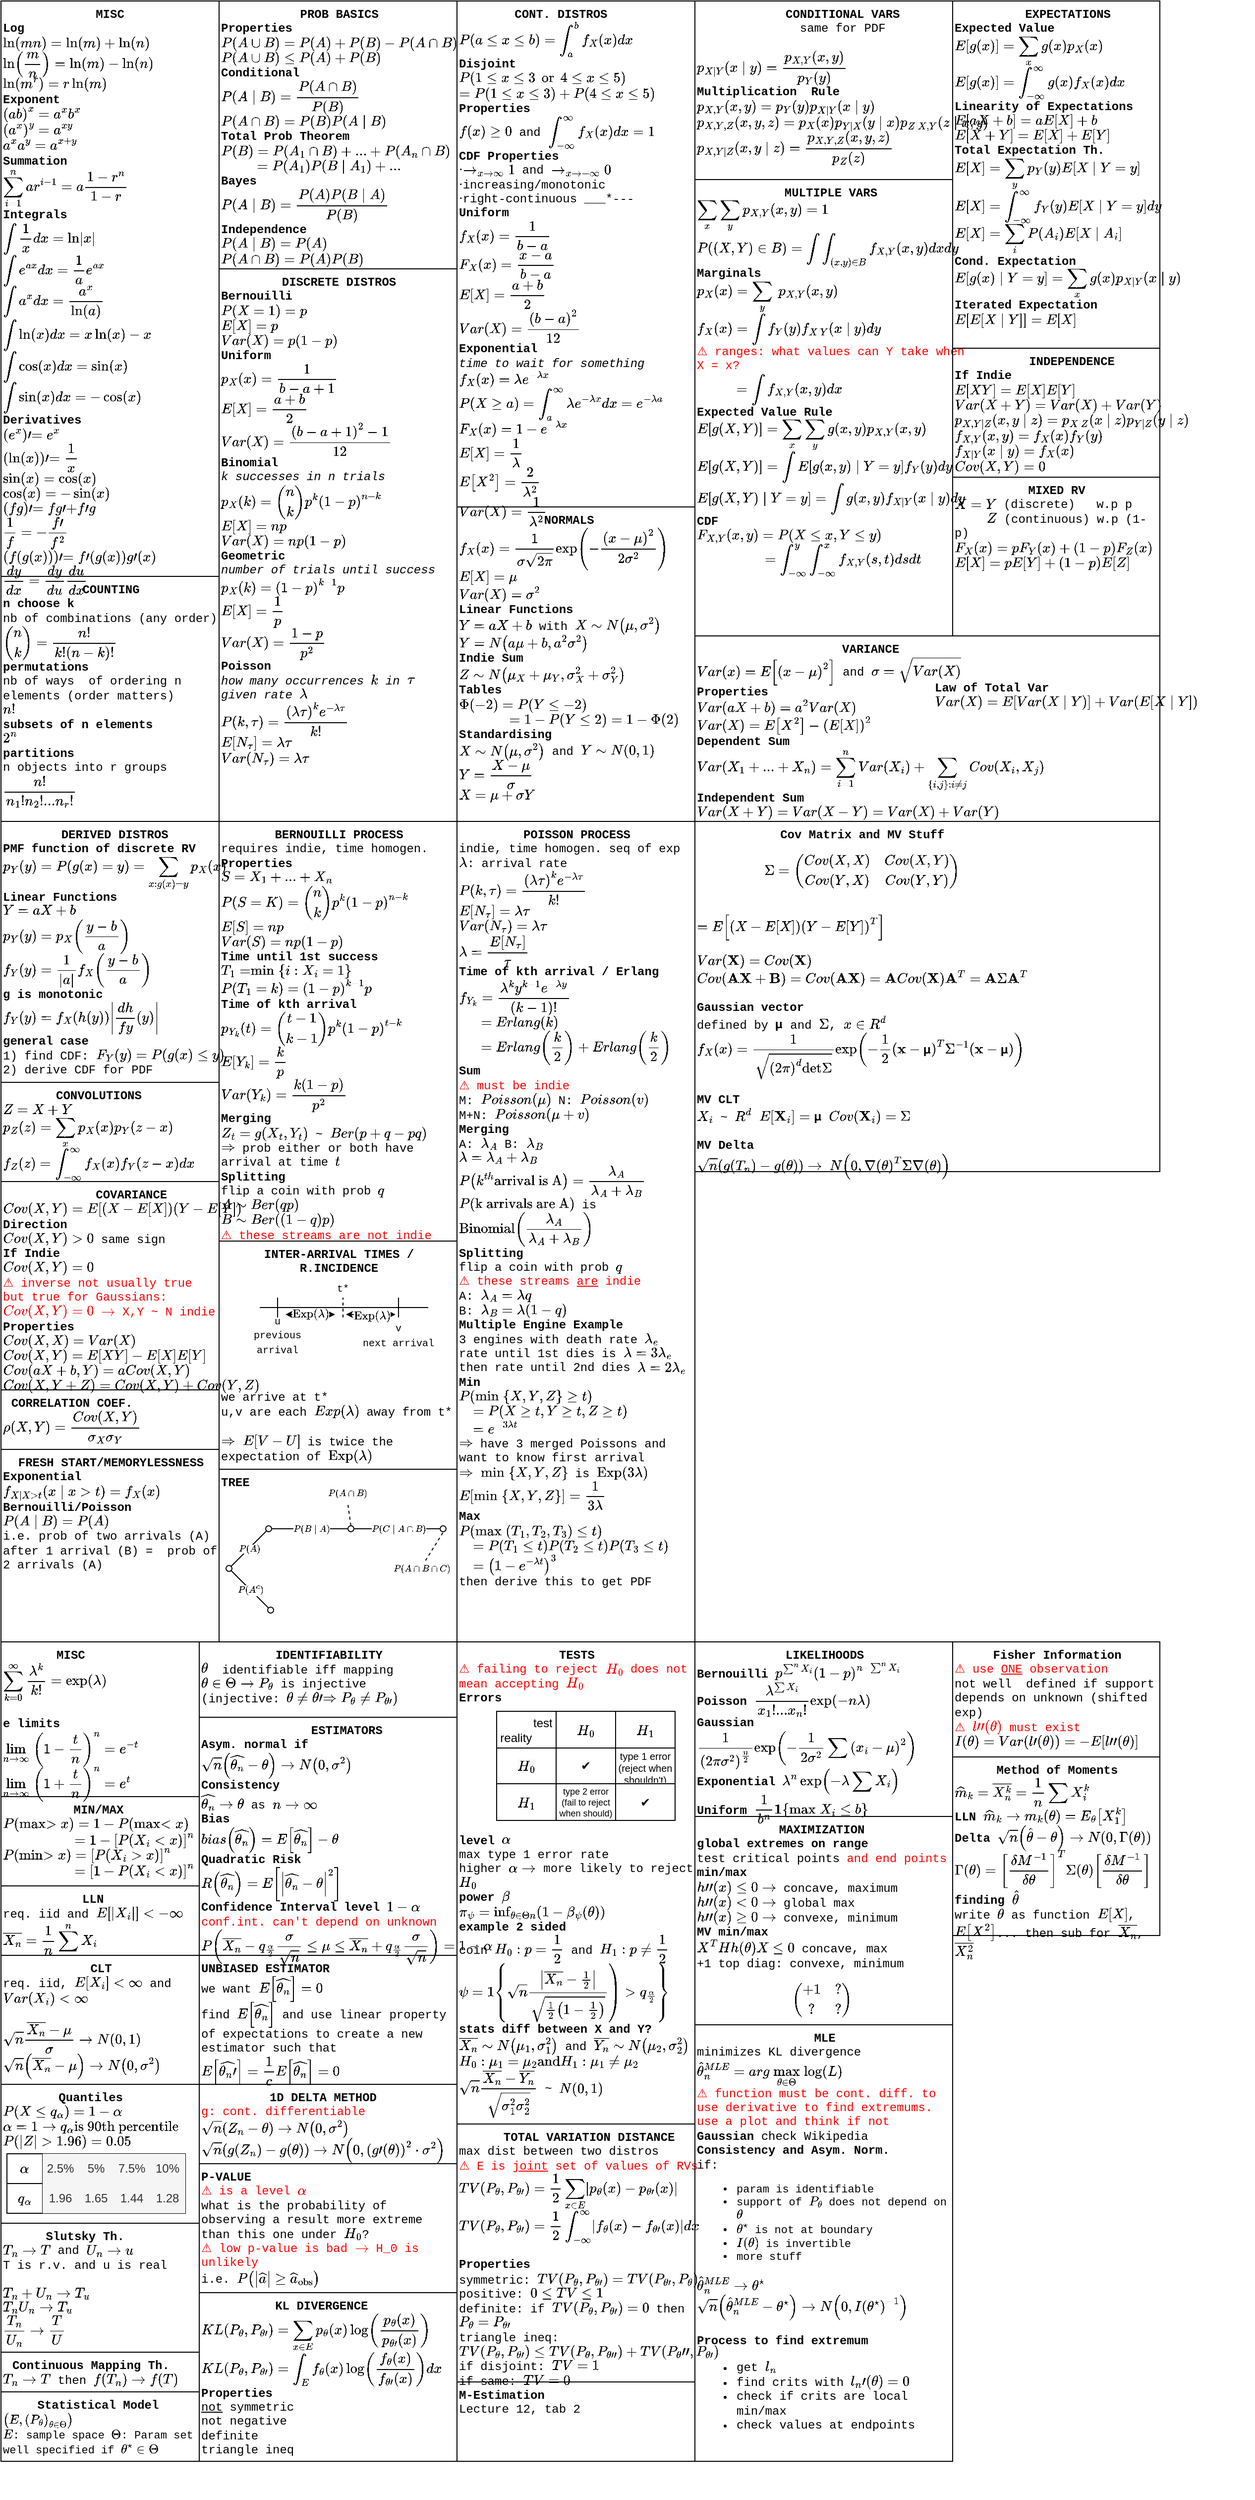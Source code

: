 <mxfile version="16.1.2" type="device"><diagram id="Rur0_H1-2vWQsu1agx2o" name="Page-1"><mxGraphModel dx="1398" dy="875" grid="1" gridSize="10" guides="1" tooltips="1" connect="1" arrows="1" fold="1" page="1" pageScale="1" pageWidth="1169" pageHeight="827" math="1" shadow="0"><root><mxCell id="0"/><mxCell id="1" parent="0"/><mxCell id="JVQjEx8ckw8ZzME6V7Q1-34" value="&lt;div style=&quot;text-align: center&quot;&gt;&lt;b&gt;INTER-ARRIVAL TIMES /&lt;br&gt;R.INCIDENCE&lt;br&gt;&lt;/b&gt;&lt;/div&gt;&lt;div&gt;&lt;b&gt;&lt;br&gt;&lt;/b&gt;&lt;/div&gt;&lt;font color=&quot;#ff0000&quot;&gt;&lt;br&gt;&lt;br&gt;&lt;br&gt;&lt;br&gt;&lt;br&gt;&lt;br&gt;&lt;br&gt;&lt;/font&gt;we arrive at t*&lt;br&gt;u,v are each `Exp(lambda)` away from t*&lt;br&gt;&lt;br&gt;`rArr` `E[V-U]` is twice the expectation of `&quot;Exp&quot;(lambda)`&lt;br&gt;&lt;span style=&quot;color: rgba(0 , 0 , 0 , 0) ; font-family: monospace ; font-size: 0px&quot;&gt;1`%3CmxGraphModel%3E%3Croot%3E%3CmxCell%20id%3D%220%22%2F%3E%3CmxCell%20id%3D%221%22%20parent%3D%220%22%2F%3E%3CmxCell%20id%3D%222%22%20value%3D%22%26lt%3Bdiv%20style%3D%26quot%3Btext-align%3A%20center%26quot%3B%26gt%3B%26lt%3Bb%26gt%3BDERIVED%20DISTROS%26lt%3B%2Fb%26gt%3B%26lt%3B%2Fdiv%26gt%3B%26lt%3Bb%26gt%3BPMF%20function%20of%20discrete%20RV%26lt%3B%2Fb%26gt%3B%26lt%3Bbr%26gt%3B%60p_Y(y)%20%3D%20P(g(x)%3Dy)%3Dsum_(x%3Ag(x)%3Dy)%20p_X(x)%60%26lt%3Bbr%26gt%3B%26lt%3Bspan%26gt%3B%26lt%3Bb%26gt%3BLinear%20Functions%26lt%3Bbr%26gt%3B%26lt%3B%2Fb%26gt%3B%60Y%3DaX%2Bb%60%26lt%3Bbr%26gt%3B%60p_Y(y)%3Dp_X(frac%7By-b%7D%7Ba%7D)%60%26lt%3Bbr%26gt%3B%60f_Y(y)%3Dfrac%7B1%7D%7B%7Ca%7C%7Df_X(frac%7By-b%7D%7Ba%7D)%60%26lt%3Bbr%26gt%3B%26lt%3Bb%26gt%3Bg%20is%20monotonic%26lt%3Bbr%26gt%3B%26lt%3B%2Fb%26gt%3B%60f_Y(y)%3Df_X(h(y))%7Cfrac%7Bdh%7D%7Bfy%7D(y)%7C%60%26lt%3Bbr%26gt%3B%26lt%3Bb%26gt%3Bgeneral%20case%26lt%3Bbr%26gt%3B%26lt%3B%2Fb%26gt%3B1)%20find%20CDF%3A%20%60F_Y(y)%3DP(g(x)%26amp%3Blt%3B%3Dy)%60%26lt%3Bbr%26gt%3B2)%20derive%20CDF%20for%20PDF%26lt%3Bbr%26gt%3B%26lt%3B%2Fspan%26gt%3B%22%20style%3D%22text%3Bhtml%3D1%3Balign%3Dleft%3BverticalAlign%3Dtop%3BwhiteSpace%3Dwrap%3Brounded%3D0%3BfontFamily%3DCourier%20New%3BstrokeColor%3Ddefault%3B%22%20vertex%3D%221%22%20parent%3D%221%22%3E%3CmxGeometry%20y%3D%22827%22%20width%3D%22220%22%20height%3D%22263%22%20as%3D%22geometry%22%2F%3E%3C%2FmxCell%3E%3C%2Froot%3E%3C%2FmxGraphModel%3E&lt;br&gt;&lt;br&gt;&lt;/span&gt;" style="text;html=1;align=left;verticalAlign=top;whiteSpace=wrap;rounded=0;fontFamily=Courier New;strokeColor=default;" parent="1" vertex="1"><mxGeometry x="220" y="1250" width="240" height="230" as="geometry"/></mxCell><mxCell id="JVQjEx8ckw8ZzME6V7Q1-10" value="&lt;div style=&quot;text-align: center&quot;&gt;&lt;b&gt;COUNTING&lt;/b&gt;&lt;/div&gt;&lt;b&gt;n choose k&lt;br&gt;&lt;/b&gt;&lt;span&gt;nb of combinations (any order)&lt;br&gt;`((n),(k))=frac{n!}{k!(n-k)!}`&lt;br&gt;&lt;b&gt;permutations&lt;br&gt;&lt;/b&gt;nb of ways&amp;nbsp; of ordering n elements (order matters)&lt;br&gt;`n!`&lt;br&gt;&lt;b&gt;subsets&amp;nbsp;of n elements&lt;/b&gt;&lt;br&gt;`2^n`&lt;br&gt;&lt;b&gt;partitions&lt;br&gt;&lt;/b&gt;n objects into r groups&lt;br&gt;`frac{n!}{n_1!n_2!...n_r!}`&lt;br&gt;&lt;br&gt;&lt;/span&gt;" style="text;html=1;align=left;verticalAlign=top;whiteSpace=wrap;rounded=0;fontFamily=Courier New;strokeColor=default;" parent="1" vertex="1"><mxGeometry y="580" width="220" height="247" as="geometry"/></mxCell><mxCell id="JVQjEx8ckw8ZzME6V7Q1-12" value="&lt;div style=&quot;text-align: center&quot;&gt;&lt;b&gt;PROB BASICS&lt;/b&gt;&lt;/div&gt;&lt;b&gt;&lt;div&gt;&lt;b&gt;Properties&lt;/b&gt;&lt;/div&gt;&lt;/b&gt;&lt;span&gt;`P(AcupB)=P(A)+P(B)-P(AcapB)`&lt;br&gt;`P(AcupB)leP(A)+P(B)`&lt;br&gt;&lt;b&gt;Conditional&lt;br&gt;&lt;/b&gt;`P(A|B)=frac{P(AcapB)}{P(B)}`&lt;br&gt;`P(AcapB)=P(B)P(A|B)`&lt;br&gt;&lt;b&gt;Total Prob Theorem&lt;br&gt;&lt;/b&gt;`P(B)=P(A_1capB)+...+P(A_ncapB)`&lt;br&gt;`\ \ \ \ \ \ \ \ \ =P(A_1)P(B|A_1)+...`&lt;br&gt;&lt;b&gt;Bayes&lt;br&gt;&lt;/b&gt;`P(A|B)=frac{P(A)P(B|A)}{P(B)}`&lt;br&gt;&lt;b&gt;Independence&lt;br&gt;&lt;/b&gt;`P(A|B)=P(A)`&lt;br&gt;`P(AcapB)=P(A)P(B)`&lt;br&gt;&lt;/span&gt;" style="text;html=1;align=left;verticalAlign=top;whiteSpace=wrap;rounded=0;fontFamily=Courier New;strokeColor=default;" parent="1" vertex="1"><mxGeometry x="220" width="240" height="270" as="geometry"/></mxCell><mxCell id="JVQjEx8ckw8ZzME6V7Q1-13" value="&lt;div style=&quot;text-align: center&quot;&gt;&lt;b&gt;DISCRETE DISTROS&lt;/b&gt;&lt;/div&gt;&lt;b&gt;&lt;div&gt;&lt;b&gt;Bernouilli&lt;/b&gt;&lt;span style=&quot;color: rgba(0 , 0 , 0 , 0) ; font-family: monospace ; font-size: 0px ; font-weight: 400&quot;&gt;%3CmxGraphModel%3E%3Croot%3E%3CmxCell%20id%3D%220%22%2F%3E%3CmxCell%20id%3D%221%22%20parent%3D%220%22%2F%3E%3CmxCell%20id%3D%222%22%20value%3D%22%26lt%3Bdiv%20style%3D%26quot%3Btext-align%3A%20center%26quot%3B%26gt%3B%26lt%3Bb%26gt%3BPROB%20BASICS%26lt%3B%2Fb%26gt%3B%26lt%3B%2Fdiv%26gt%3B%26lt%3Bb%26gt%3B%26lt%3Bdiv%26gt%3B%26lt%3Bb%26gt%3BProperties%26lt%3B%2Fb%26gt%3B%26lt%3B%2Fdiv%26gt%3B%26lt%3B%2Fb%26gt%3B%26lt%3Bspan%26gt%3B%60P(AcupB)%3DP(A)%2BP(B)-P(AcapB)%60%26lt%3Bbr%26gt%3B%60P(AcupB)leP(A)%2BP(B)%60%26lt%3Bbr%26gt%3B%26lt%3Bb%26gt%3BConditional%26lt%3Bbr%26gt%3B%26lt%3B%2Fb%26gt%3B%60P(A%7CB)%3Dfrac%7BP(AcapB)%7D%7BP(B)%7D%60%26lt%3Bbr%26gt%3B%60P(AcapB)%3DP(B)P(A%7CB)%60%26lt%3Bbr%26gt%3B%26lt%3Bb%26gt%3BTotal%20Prob%20Theorem%26lt%3Bbr%26gt%3B%26lt%3B%2Fb%26gt%3B%60P(B)%3DP(A_1capB)%2B...%2BP(A_ncapB)%60%26lt%3Bbr%26gt%3B%60%5C%20%5C%20%5C%20%5C%20%5C%20%5C%20%5C%20%5C%20%5C%20%3DP(A_1)P(B%7CA_1)%2B...%60%26lt%3Bbr%26gt%3B%26lt%3Bb%26gt%3BBayes%26lt%3Bbr%26gt%3B%26lt%3B%2Fb%26gt%3B%60P(A%7CB)%3Dfrac%7BP(A)P(B%7CA)%7D%7BP(B)%7D%60%26lt%3Bbr%26gt%3B%26lt%3Bb%26gt%3BIndependence%26lt%3Bbr%26gt%3B%26lt%3B%2Fb%26gt%3B%60P(A%7CB)%3DP(A)%60%26lt%3Bbr%26gt%3B%60P(AcapB)%3DP(A)P(B)%60%26lt%3Bbr%26gt%3B%26lt%3B%2Fspan%26gt%3B%22%20style%3D%22text%3Bhtml%3D1%3Balign%3Dleft%3BverticalAlign%3Dtop%3BwhiteSpace%3Dwrap%3Brounded%3D0%3BfontFamily%3DCourier%20New%3BstrokeColor%3Ddefault%3B%22%20vertex%3D%221%22%20parent%3D%221%22%3E%3CmxGeometry%20x%3D%22400%22%20width%3D%22220%22%20height%3D%22270%22%20as%3D%22geometry%22%2F%3E%3C%2FmxCell%3E%3C%2Froot%3E%3C%2FmxGraphModel%3E`````&lt;/span&gt;&lt;/div&gt;&lt;/b&gt;&lt;span&gt;`P(X=1)=p`&lt;br&gt;`E[X] = p`&lt;br&gt;`Var(X) = p(1-p)`&lt;br&gt;&lt;b&gt;Uniform&lt;br&gt;&lt;/b&gt;`p_X(x) = frac{1}{b-a+1}`&lt;br&gt;`E[X]=frac{a+b}{2}`&lt;br&gt;`Var(X)=frac{(b-a+1)^2-1}{12}`&lt;br&gt;&lt;b&gt;Binomial&lt;br&gt;&lt;/b&gt;&lt;i&gt;k successes in n trials&lt;br&gt;&lt;/i&gt;`p_X(k)=((n),(k))p^k(1-p)^(n-k)`&lt;br&gt;`E[X]=np`&lt;br&gt;`Var(X)=np(1-p)`&lt;br&gt;&lt;b&gt;Geometric&lt;/b&gt;&lt;br&gt;&lt;i&gt;number of trials until success&lt;br&gt;&lt;/i&gt;`p_X(k)=(1-p)^(k-1)p`&lt;br&gt;`E[X]=frac{1}{p}`&lt;br&gt;`Var(X)=frac{1-p}{p^2}`&lt;br&gt;&lt;b&gt;Poisson&lt;/b&gt;&lt;br&gt;&lt;i&gt;how many occurrences `k` in `tau` given rate `lambda`&lt;br&gt;&lt;/i&gt;`P(k,tau)=frac{(lambdatau)^ke^(-lambdatau)}{k!}`&lt;br&gt;`E[N_tau] = lambdatau`&lt;br&gt;`Var(N_tau)=lambdatau`&lt;br&gt;&lt;/span&gt;" style="text;html=1;align=left;verticalAlign=top;whiteSpace=wrap;rounded=0;fontFamily=Courier New;strokeColor=default;" parent="1" vertex="1"><mxGeometry x="220" y="270" width="240" height="557" as="geometry"/></mxCell><mxCell id="JVQjEx8ckw8ZzME6V7Q1-14" value="&lt;div style=&quot;text-align: center&quot;&gt;&lt;b&gt;MISC&lt;/b&gt;&lt;/div&gt;&lt;div&gt;&lt;b&gt;Log&lt;/b&gt;&lt;/div&gt;&lt;span&gt;`ln(mn)=ln(m)+ln(n)`&lt;/span&gt;&lt;br&gt;&lt;span&gt;`ln(m/n)=ln(m)-ln(n)`&lt;/span&gt;&lt;br&gt;&lt;span&gt;`ln(m^r)=rln(m)`&lt;br&gt;&lt;/span&gt;&lt;b&gt;Exponent&lt;/b&gt;&lt;br&gt;`(ab)^x=a^xb^x`&lt;br&gt;`(a^x)^y=a^(xy)`&lt;br&gt;`a^xa^y=a^(x+y)`&lt;br&gt;&lt;b&gt;Summation&lt;/b&gt;&lt;br&gt;`sum_(i=1)^n ar^(i-1)=afrac{1-r^n}{1-r}`&lt;br&gt;&lt;b&gt;Integrals&lt;br&gt;&lt;/b&gt;`int frac{1}{x}dx = ln|x|`&lt;br&gt;`int e^(ax)dx=frac{1}{a}e^(ax)`&lt;br&gt;`int a^x dx = a^x/ln(a)`&lt;br&gt;`int ln(x) dx = x ln(x) -x`&lt;br&gt;`int cos(x)dx=sin(x)`&lt;br&gt;`int sin(x)dx=-cos(x)`&lt;br&gt;&lt;b&gt;Derivatives&lt;br&gt;&lt;/b&gt;`(e^x)'=e^x`&lt;br&gt;`(ln(x))'=1/x`&lt;br&gt;`sin(x)=cos(x)`&lt;br&gt;`cos(x)=-sin(x)`&lt;br&gt;`(fg)'=fg'+f'g`&lt;br&gt;`1/f=-frac{f'}{f^2}`&lt;br&gt;`(f(g(x)))'=f'(g(x))g'(x)`&lt;br&gt;`frac{dy}{dx}=frac{dy}{du}frac{du}{dx}`&lt;br&gt;&lt;span&gt;&amp;nbsp; &amp;nbsp; &amp;nbsp; &amp;nbsp; &amp;nbsp; &amp;nbsp; &amp;nbsp; &amp;nbsp; &amp;nbsp; &amp;nbsp; &amp;nbsp; &amp;nbsp; &amp;nbsp; &amp;nbsp; &amp;nbsp;&amp;nbsp;&lt;br&gt;&lt;/span&gt;" style="text;html=1;align=left;verticalAlign=top;whiteSpace=wrap;rounded=0;fontFamily=Courier New;strokeColor=default;" parent="1" vertex="1"><mxGeometry width="220" height="580" as="geometry"/></mxCell><mxCell id="JVQjEx8ckw8ZzME6V7Q1-15" value="&lt;div style=&quot;text-align: center&quot;&gt;&lt;b&gt;EXPECTATIONS&lt;/b&gt;&lt;/div&gt;&lt;b&gt;Expected Value&lt;/b&gt;&lt;br&gt;`E[g(x)] = sum_(x) g(x)p_X(x)`&lt;br&gt;`E[g(x)] = int_(-oo)^oo g(x)f_X(x)dx`&lt;br&gt;&lt;span&gt;&lt;b&gt;Linearity of Expectations&lt;br&gt;&lt;/b&gt;`E[aX+b]=aE[X]+b`&lt;br&gt;`E[X+Y]=E[X]+E[Y]`&lt;br&gt;&lt;b&gt;Total Expectation Th.&lt;br&gt;&lt;/b&gt;`E[X] = sum_y p_Y(y)E[X|Y=y]`&lt;br&gt;&lt;/span&gt;`E[X]=int_(-oo)^oof_Y(y)&lt;br&gt;E[X|Y=y]dy`&lt;span&gt;&lt;br&gt;&lt;/span&gt;`E[X]=sum_i P(A_i)E[X|A_i]`&lt;span&gt;&lt;br&gt;&lt;b&gt;Cond. Expectation&lt;br&gt;&lt;/b&gt;`E[g(x)|Y=y]=sum_(x)g(x)p_(X|Y)(x|y)`&lt;br&gt;&lt;b&gt;Iterated Expectation&lt;br&gt;&lt;/b&gt;`E[E[X|Y]] = E[X]`&lt;br&gt;&lt;/span&gt;" style="text;html=1;align=left;verticalAlign=top;whiteSpace=wrap;rounded=0;fontFamily=Courier New;strokeColor=default;" parent="1" vertex="1"><mxGeometry x="960" width="209" height="350" as="geometry"/></mxCell><mxCell id="JVQjEx8ckw8ZzME6V7Q1-16" value="&lt;div style=&quot;text-align: center&quot;&gt;&lt;b&gt;VARIANCE&lt;/b&gt;&lt;/div&gt;&lt;span&gt;`Var(x) = E[(x-mu)^2]` and&amp;nbsp;&lt;/span&gt;`sigma = sqrt(Var(X))`&lt;br&gt;&lt;span&gt;&lt;b&gt;Properties&lt;br&gt;&lt;/b&gt;`Var(aX+b) = a^2Var(X)`&lt;br&gt;`Var(X) = E[X^2]-(E[X])^2`&lt;br&gt;&lt;b&gt;Dependent Sum&lt;br&gt;&lt;/b&gt;`Var(X_1+...+X_n) = sum_(i=1)^n Var(X_i) + sum_({i,j}:i!=j)Cov(X_i,X_j)`&lt;br&gt;&lt;b&gt;Independent Sum&lt;br&gt;&lt;/b&gt;`Var(X+Y)=Var(X-Y)=Var(X)+Var(Y)`&lt;br&gt;&lt;br&gt;&lt;/span&gt;" style="text;html=1;align=left;verticalAlign=top;whiteSpace=wrap;rounded=0;fontFamily=Courier New;strokeColor=default;" parent="1" vertex="1"><mxGeometry x="700" y="640" width="469" height="187" as="geometry"/></mxCell><mxCell id="JVQjEx8ckw8ZzME6V7Q1-17" value="&lt;div style=&quot;text-align: center&quot;&gt;&lt;b&gt;MULTIPLE VARS&lt;/b&gt;&lt;/div&gt;&lt;span&gt;`sum_x sum_y p_(X,Y)(x,y)=1`&lt;br&gt;`P((X,Y)inB)=int int_((x,y)inB) f_(X,Y)(x,y)dxdy`&lt;br&gt;&lt;b&gt;Marginals&lt;br&gt;&lt;/b&gt;`p_X(x)=sum_y&amp;nbsp; p_(X,Y)(x,y)`&lt;br&gt;&lt;/span&gt;`f_X(x)=int f_Y(y)f_(X|Y)(x|y)dy`&lt;br&gt;&lt;font color=&quot;#ff0000&quot;&gt;⚠ ranges: what values can Y take when X = x?&lt;/font&gt;&lt;br&gt;`\ \ \ \ \ \ \ \ \ \ =int f_(X,Y)(x,y)dx`&lt;br&gt;&lt;span&gt;&lt;b&gt;Expected Value Rule&lt;br&gt;&lt;/b&gt;`E[g(X,Y)]=sum_x sum_y g(x,y)p_(X,Y)(x,y)`&lt;br&gt;`E[g(X,Y)]=int E[g(x,y)|Y=y]f_Y(y)dy`&lt;br&gt;&lt;/span&gt;&lt;span&gt;`E[g(X,Y)|Y=y]=int g(x,y)f_(X|Y)(x|y)dy`&lt;br&gt;&lt;b&gt;CDF&lt;br&gt;&lt;/b&gt;`F_(X,Y)(x,y) = P(X&amp;lt;=x,Y&amp;lt;=y)`&lt;br&gt;`\ \ \ \ \ \ \ \ \ \ \ \ \ \ \ \ \ \ =int_(-oo)^y int_(-oo)^x f_(X,Y)(s,t)dsdt`&lt;br&gt;&lt;/span&gt;" style="text;html=1;align=left;verticalAlign=top;whiteSpace=wrap;rounded=0;fontFamily=Courier New;strokeColor=default;" parent="1" vertex="1"><mxGeometry x="700" y="180" width="260" height="460" as="geometry"/></mxCell><mxCell id="JVQjEx8ckw8ZzME6V7Q1-18" value="&lt;div&gt;&lt;div style=&quot;text-align: center&quot;&gt;&lt;span&gt;&lt;b&gt;CONDITIONAL VARS&lt;br&gt;&lt;/b&gt;same for PDF&lt;/span&gt;&lt;br&gt;&lt;/div&gt;&lt;/div&gt;&lt;span&gt;&lt;div&gt;&lt;span&gt;&lt;br&gt;`p_(X|Y)(x|y)=frac{p_(X,Y)(x,y)}{p_Y(y)}`&lt;/span&gt;&lt;/div&gt;&lt;b&gt;Multiplication&amp;nbsp; Rule&lt;br&gt;&lt;/b&gt;`p_(X,Y)(x,y)=p_Y(y)p_(X|Y)(x|y)`&lt;br&gt;`p_(X,Y,Z)(x,y,z)=p_X(x)p_(Y|X)(y|x)p_(Z|X,Y)(z|x,y)`&lt;br&gt;`p_(X,Y|Z)(x,y|z)=frac{p_(X,Y,Z)(x,y,z)}{p_Z(z)`&lt;br&gt;&lt;/span&gt;" style="text;html=1;align=left;verticalAlign=top;whiteSpace=wrap;rounded=0;fontFamily=Courier New;strokeColor=default;" parent="1" vertex="1"><mxGeometry x="700" width="260" height="180" as="geometry"/></mxCell><mxCell id="JVQjEx8ckw8ZzME6V7Q1-19" value="&lt;div style=&quot;text-align: center&quot;&gt;&lt;/div&gt;&lt;span&gt;&lt;div style=&quot;text-align: center&quot;&gt;&lt;b&gt;INDEPENDENCE&lt;/b&gt;&lt;/div&gt;&lt;div&gt;&lt;b&gt;If Indie&lt;/b&gt;&lt;/div&gt;`E[XY]=E[X]E[Y]`&lt;br&gt;`Var(X+Y)=Var(X)+Var(Y)`&lt;/span&gt;&lt;br&gt;&lt;span&gt;`p_(X,Y|Z)(x,y|z)=p_(X|Z)(x|z)p_(Y|Z)(y|z)`&lt;br&gt;`f_(X,Y)(x,y)=f_X(x)f_Y(y)`&lt;br&gt;`f_(X|Y)(x|y)=f_X(x)`&lt;br&gt;`Cov(X,Y)=0`&lt;br&gt;&lt;/span&gt;" style="text;html=1;align=left;verticalAlign=top;whiteSpace=wrap;rounded=0;fontFamily=Courier New;strokeColor=default;" parent="1" vertex="1"><mxGeometry x="960" y="350" width="209" height="130" as="geometry"/></mxCell><mxCell id="JVQjEx8ckw8ZzME6V7Q1-20" value="&lt;div style=&quot;text-align: center&quot;&gt;&lt;b&gt;CONT. DISTROS&lt;/b&gt;&lt;/div&gt;`P(a&amp;lt;=x&amp;lt;=b)=int_a^b f_X(x)dx`&lt;br&gt;&lt;b&gt;Disjoint&lt;br&gt;&lt;/b&gt;`P(1&amp;lt;=x&amp;lt;=3 or 4&amp;lt;=x&amp;lt;=5)`&lt;br&gt;`=P(1&amp;lt;=x&amp;lt;=3)+P(4&amp;lt;=x&amp;lt;=5)`&lt;br&gt;&lt;b&gt;Properties&lt;br&gt;&lt;/b&gt;`f(x)&amp;gt;=0` and `int_(-oo)^oo f_X(x)dx=1`&lt;br&gt;&lt;b&gt;CDF Properties&lt;br&gt;&lt;/b&gt;&lt;span id=&quot;mathId34&quot;&gt;⋅&lt;/span&gt;`rarr_(x rarr oo) 1` and `rarr_(x rarr -oo) 0`&lt;br&gt;&lt;span id=&quot;mathId34&quot;&gt;⋅increasing/&lt;/span&gt;monotonic&lt;br&gt;&lt;span id=&quot;mathId34&quot;&gt;⋅right-continuous ___*---&lt;/span&gt;&lt;br&gt;&lt;span&gt;&lt;b&gt;Uniform&lt;br&gt;&lt;/b&gt;`f_X(x)=1/(b-a)`&lt;br&gt;&lt;/span&gt;`F_X(x)=(x-a)/(b-a)`&lt;br&gt;&lt;span&gt;`E[X]=(a+b)/2`&lt;br&gt;`Var(X)=(b-a)^2/12`&lt;br&gt;&lt;b&gt;Exponential&lt;br&gt;&lt;/b&gt;&lt;i&gt;time to wait for something&lt;br&gt;&lt;/i&gt;`f_X(x)=lambdae^(-lambdax)`&lt;br&gt;`P(X&amp;gt;=a)=int_a^oo lambdae^(-lambdax)dx=e^(-lambdaa)`&lt;br&gt;`F_X(x)=1-e^(-lambdax)`&lt;br&gt;`E[X]=1/lambda`&lt;br&gt;`E[X^2]=2/lambda^2`&lt;br&gt;`Var(X)=1/lambda^2`&lt;br&gt;&lt;br&gt;&lt;/span&gt;" style="text;html=1;align=left;verticalAlign=top;whiteSpace=wrap;rounded=0;fontFamily=Courier New;strokeColor=default;" parent="1" vertex="1"><mxGeometry x="460" width="240" height="510" as="geometry"/></mxCell><mxCell id="JVQjEx8ckw8ZzME6V7Q1-22" value="&lt;div style=&quot;text-align: center&quot;&gt;&lt;/div&gt;&lt;b&gt;&lt;div style=&quot;text-align: center&quot;&gt;&lt;b&gt;NORMALS&lt;/b&gt;&lt;/div&gt;&lt;/b&gt;`f_X(x)=frac{1}{sigmasqrt(2pi)}exp(-frac{(x-mu)^2}{2sigma^2})`&lt;br&gt;`E[X]=mu`&lt;br&gt;`Var(X)=sigma^2`&lt;br&gt;&lt;span&gt;&lt;b&gt;Linear Functions&lt;br&gt;&lt;/b&gt;`Y=aX+b` with `X~N(mu,sigma^2)`&lt;br&gt;`Y=N(amu+b,a^2sigma^2)`&lt;br&gt;&lt;b&gt;Indie Sum&lt;br&gt;&lt;/b&gt;`Z~N(mu_X+mu_Y, sigma_X^2+sigma_Y^2)`&lt;br&gt;&lt;b&gt;Tables&lt;br&gt;&lt;/b&gt;`Phi(-2)=P(Y&amp;lt;=-2)`&lt;br&gt;`\ \ \ \ \ \ \ \ \ \ \ \ \ =1-P(Y&amp;lt;=2)=1-Phi(2)`&lt;br&gt;&lt;b&gt;Standardising&lt;br&gt;&lt;/b&gt;`X~N(mu,sigma^2)` and `Y~N(0,1)`&lt;br&gt;`Y = frac{X-mu}{sigma}`&lt;br&gt;`X = mu + sigmaY`&lt;br&gt;&lt;/span&gt;" style="text;html=1;align=left;verticalAlign=top;whiteSpace=wrap;rounded=0;fontFamily=Courier New;strokeColor=default;" parent="1" vertex="1"><mxGeometry x="460" y="510" width="240" height="317" as="geometry"/></mxCell><mxCell id="JVQjEx8ckw8ZzME6V7Q1-23" value="&lt;div style=&quot;text-align: center&quot;&gt;&lt;b&gt;MIXED RV&lt;/b&gt;&lt;span style=&quot;color: rgba(0 , 0 , 0 , 0) ; font-family: monospace ; font-size: 0px ; text-align: left&quot;&gt;raphModel%3E%3Croot%3E%3CmxCell%20id%3D%220%22%2F%3E%3CmxCell%20id%3D%221%22%20parent%3D%220%22%2F%3E%3CmxCell%20id%3D%222%22%20value%3D%22%26lt%3Bdiv%20style%3D%26quot%3Btext-align%3A%20center%26quot%3B%26gt%3B%26lt%3Bb%26gt%3BIndependence%26lt%3B%2Fb%26gt%3B%26lt%3B%2Fdiv%26gt%3B%26lt%3Bspan%26gt%3B%26lt%3Bb%26gt%3BIf%20Indie%26lt%3B%2Fb%26gt%3B%26lt%3Bbr%26gt%3B%60E%5BXY%5D%3DE%5BX%5DE%5BY%5D%60%26lt%3Bbr%26gt%3B%60Var(X%2BY)%3DVar(X)%2BVar(Y)%60%26lt%3B%2Fspan%26gt%3B%26lt%3Bbr%26gt%3B%26lt%3Bspan%26gt%3B%60p_(X%2CY%7CZ)(x%2Cy%7Cz)%3Dp_(X%7CZ)(x%7Cz)p_(Y%7CZ)(y%7Cz)%60%26lt%3Bbr%26gt%3B%60f_(X%2CY)(x%2Cy)%3Df_X(x)f_Y(y)%60%26lt%3Bbr%26gt%3B%60f_(X%7CY)(x%7Cy)%3Df_X(x)%60%26lt%3Bbr%26gt%3B%26lt%3B%2Fspan%26gt%3B%22%20style%3D%22text%3Bhtml%3D1%3Balign%3Dleft%3BverticalAlign%3Dtop%3BwhiteSpace%3Dwrap%3Brounded%3D0%3BfontFamily%3DCourier%20New%3BstrokeColor%3Ddefault%3B%22%20vertex%3D%221%22%20parent%3D%221%22%3E%3CmxGeometry%20x%3D%22940%22%20y%3D%22320%22%20width%3D%22229%22%20height%3D%22320%22%20as%3D%22geometry%22%2F%3E%3C%2FmxCell%3E%3C%2Froot%3E%3C%2FmxGraphModel%3E```&lt;/span&gt;&lt;/div&gt;&lt;span&gt;`X = Y` (discrete)&amp;nbsp; &amp;nbsp;w.p p&lt;br&gt;`\ \ \ \ \ \ \ \ \ Z` (continuous) w.p (1-p)&lt;br&gt;`F_X(x) = pF_Y(x) + (1-p)F_Z(x)`&lt;br&gt;`E[X] = pE[Y] + (1-p)E[Z]`&lt;br&gt;&lt;/span&gt;" style="text;html=1;align=left;verticalAlign=top;whiteSpace=wrap;rounded=0;fontFamily=Courier New;strokeColor=default;" parent="1" vertex="1"><mxGeometry x="960" y="480" width="209" height="160" as="geometry"/></mxCell><mxCell id="JVQjEx8ckw8ZzME6V7Q1-24" value="&lt;div style=&quot;text-align: center&quot;&gt;&lt;b&gt;DERIVED DISTROS&lt;/b&gt;&lt;/div&gt;&lt;b&gt;PMF function of discrete RV&lt;/b&gt;&lt;br&gt;`p_Y(y) = P(g(x)=y)=sum_(x:g(x)=y) p_X(x)`&lt;br&gt;&lt;span&gt;&lt;b&gt;Linear Functions&lt;br&gt;&lt;/b&gt;`Y=aX+b`&lt;br&gt;`p_Y(y)=p_X(frac{y-b}{a})`&lt;br&gt;`f_Y(y)=frac{1}{|a|}f_X(frac{y-b}{a})`&lt;br&gt;&lt;b&gt;g is monotonic&lt;br&gt;&lt;/b&gt;`f_Y(y)=f_X(h(y))|frac{dh}{fy}(y)|`&lt;br&gt;&lt;b&gt;general case&lt;br&gt;&lt;/b&gt;1) find CDF: `F_Y(y)=P(g(x)&amp;lt;=y)`&lt;br&gt;2) derive CDF for PDF&lt;br&gt;&lt;/span&gt;" style="text;html=1;align=left;verticalAlign=top;whiteSpace=wrap;rounded=0;fontFamily=Courier New;strokeColor=default;" parent="1" vertex="1"><mxGeometry y="827" width="220" height="263" as="geometry"/></mxCell><mxCell id="JVQjEx8ckw8ZzME6V7Q1-25" value="&lt;div style=&quot;text-align: center&quot;&gt;&lt;b&gt;CONVOLUTIONS&lt;/b&gt;&lt;/div&gt;&lt;span&gt;`Z=X+Y`&lt;br&gt;`p_Z(z)=sum_x p_X(x)p_Y(z-x)`&lt;br&gt;`f_Z(z)=int_(-oo)^oo f_X(x)f_Y(z-x)dx`&lt;br&gt;&lt;/span&gt;" style="text;html=1;align=left;verticalAlign=top;whiteSpace=wrap;rounded=0;fontFamily=Courier New;strokeColor=default;" parent="1" vertex="1"><mxGeometry y="1090" width="220" height="100" as="geometry"/></mxCell><mxCell id="JVQjEx8ckw8ZzME6V7Q1-26" value="&lt;div style=&quot;text-align: center&quot;&gt;&lt;b&gt;COVARIANCE&lt;/b&gt;&lt;/div&gt;&lt;span&gt;`Cov(X,Y)=E[(X-E[X])(Y-E[Y])`&lt;br&gt;&lt;b&gt;Direction&lt;/b&gt;&lt;br&gt;`Cov(X,Y)&amp;gt;0` same sign&lt;br&gt;&lt;b&gt;If Indie&lt;br&gt;&lt;/b&gt;`Cov(X,Y)=0`&lt;br&gt;&lt;/span&gt;&lt;font color=&quot;#ff0000&quot;&gt;⚠ inverse not usually true&lt;br&gt;but true for Gaussians:&lt;br&gt;`Cov(X,Y)=0` `rarr` X,Y ~ N indie&lt;br&gt;&lt;/font&gt;&lt;span&gt;&lt;b&gt;Properties&lt;br&gt;&lt;/b&gt;`Cov(X,X) = Var(X)`&lt;br&gt;`Cov(X,Y) = E[XY]-E[X]E[Y]`&lt;br&gt;`Cov(aX+b,Y) = aCov(X,Y)`&lt;br&gt;`Cov(X,Y+Z) = Cov(X,Y)+Cov(Y,Z)`&lt;br&gt;&lt;/span&gt;" style="text;html=1;align=left;verticalAlign=top;whiteSpace=wrap;rounded=0;fontFamily=Courier New;strokeColor=default;" parent="1" vertex="1"><mxGeometry y="1190" width="220" height="210" as="geometry"/></mxCell><mxCell id="JVQjEx8ckw8ZzME6V7Q1-29" value="&lt;div style=&quot;text-align: center&quot;&gt;&lt;b&gt;CORRELATION COEF.&lt;/b&gt;&lt;/div&gt;&lt;span&gt;`rho(X,Y) = frac{Cov(X,Y)}{sigma_Xsigma_Y}`&lt;br&gt;&lt;/span&gt;" style="text;html=1;align=left;verticalAlign=top;whiteSpace=wrap;rounded=0;fontFamily=Courier New;strokeColor=default;" parent="1" vertex="1"><mxGeometry y="1400" width="220" height="60" as="geometry"/></mxCell><mxCell id="JVQjEx8ckw8ZzME6V7Q1-30" value="&lt;div style=&quot;text-align: center&quot;&gt;&lt;/div&gt;&lt;span&gt;&lt;b&gt;Law of Total Var&lt;br&gt;&lt;/b&gt;`Var(X) = E[Var(X|Y)] + Var(E[X|Y])`&lt;br&gt;&lt;/span&gt;" style="text;html=1;align=left;verticalAlign=top;whiteSpace=wrap;rounded=0;fontFamily=Courier New;strokeColor=none;fontColor=default;" parent="1" vertex="1"><mxGeometry x="940" y="679" width="224" height="100" as="geometry"/></mxCell><mxCell id="JVQjEx8ckw8ZzME6V7Q1-31" value="&lt;div style=&quot;text-align: center&quot;&gt;&lt;b&gt;BERNOUILLI PROCESS&lt;/b&gt;&lt;/div&gt;requires indie, time homogen.&lt;br&gt;&lt;b&gt;Properties&lt;br&gt;&lt;/b&gt;`S=X_1+...+X_n`&lt;br&gt;`P(S=K)=((n),(k))p^k(1-p)^(n-k)`&lt;br&gt;`E[S]=np`&lt;br&gt;`Var(S)=np(1-p)`&lt;br&gt;&lt;b&gt;Time until 1st success&lt;br&gt;&lt;/b&gt;`T_1=min{i:X_i=1}`&lt;br&gt;`P(T_1=k)=(1-p)^(k-1)p`&lt;br&gt;&lt;b&gt;Time of kth arrival&lt;br&gt;&lt;/b&gt;`p_(Y_k)(t)=((t-1),(k-1))p^k(1-p)^(t-k)`&lt;br&gt;`E[Y_k]=k/p`&lt;br&gt;`Var(Y_k)=frac{k(1-p)}{p^2}`&lt;br&gt;&lt;b&gt;Merging&lt;br&gt;&lt;/b&gt;`Z_t=g(X_t,Y_t)` ~ `Ber(p+q-pq)`&lt;br&gt;`rArr` prob either or both have arrival at time `t`&lt;br&gt;&lt;b&gt;Splitting&lt;br&gt;&lt;/b&gt;flip a coin with prob `q`&lt;br&gt;`A~Ber(qp)`&lt;br&gt;`B~Ber((1-q)p)`&lt;br&gt;&lt;font color=&quot;#ff0000&quot;&gt;⚠ these streams are not indie&lt;br&gt;&lt;/font&gt;&lt;br&gt;&lt;span style=&quot;color: rgba(0 , 0 , 0 , 0) ; font-family: monospace ; font-size: 0px&quot;&gt;1`%3CmxGraphModel%3E%3Croot%3E%3CmxCell%20id%3D%220%22%2F%3E%3CmxCell%20id%3D%221%22%20parent%3D%220%22%2F%3E%3CmxCell%20id%3D%222%22%20value%3D%22%26lt%3Bdiv%20style%3D%26quot%3Btext-align%3A%20center%26quot%3B%26gt%3B%26lt%3Bb%26gt%3BDERIVED%20DISTROS%26lt%3B%2Fb%26gt%3B%26lt%3B%2Fdiv%26gt%3B%26lt%3Bb%26gt%3BPMF%20function%20of%20discrete%20RV%26lt%3B%2Fb%26gt%3B%26lt%3Bbr%26gt%3B%60p_Y(y)%20%3D%20P(g(x)%3Dy)%3Dsum_(x%3Ag(x)%3Dy)%20p_X(x)%60%26lt%3Bbr%26gt%3B%26lt%3Bspan%26gt%3B%26lt%3Bb%26gt%3BLinear%20Functions%26lt%3Bbr%26gt%3B%26lt%3B%2Fb%26gt%3B%60Y%3DaX%2Bb%60%26lt%3Bbr%26gt%3B%60p_Y(y)%3Dp_X(frac%7By-b%7D%7Ba%7D)%60%26lt%3Bbr%26gt%3B%60f_Y(y)%3Dfrac%7B1%7D%7B%7Ca%7C%7Df_X(frac%7By-b%7D%7Ba%7D)%60%26lt%3Bbr%26gt%3B%26lt%3Bb%26gt%3Bg%20is%20monotonic%26lt%3Bbr%26gt%3B%26lt%3B%2Fb%26gt%3B%60f_Y(y)%3Df_X(h(y))%7Cfrac%7Bdh%7D%7Bfy%7D(y)%7C%60%26lt%3Bbr%26gt%3B%26lt%3Bb%26gt%3Bgeneral%20case%26lt%3Bbr%26gt%3B%26lt%3B%2Fb%26gt%3B1)%20find%20CDF%3A%20%60F_Y(y)%3DP(g(x)%26amp%3Blt%3B%3Dy)%60%26lt%3Bbr%26gt%3B2)%20derive%20CDF%20for%20PDF%26lt%3Bbr%26gt%3B%26lt%3B%2Fspan%26gt%3B%22%20style%3D%22text%3Bhtml%3D1%3Balign%3Dleft%3BverticalAlign%3Dtop%3BwhiteSpace%3Dwrap%3Brounded%3D0%3BfontFamily%3DCourier%20New%3BstrokeColor%3Ddefault%3B%22%20vertex%3D%221%22%20parent%3D%221%22%3E%3CmxGeometry%20y%3D%22827%22%20width%3D%22220%22%20height%3D%22263%22%20as%3D%22geometry%22%2F%3E%3C%2FmxCell%3E%3C%2Froot%3E%3C%2FmxGraphModel%3E&lt;br&gt;&lt;br&gt;&lt;/span&gt;" style="text;html=1;align=left;verticalAlign=top;whiteSpace=wrap;rounded=0;fontFamily=Courier New;strokeColor=default;" parent="1" vertex="1"><mxGeometry x="220" y="827" width="240" height="423" as="geometry"/></mxCell><mxCell id="JVQjEx8ckw8ZzME6V7Q1-32" value="&lt;div style=&quot;text-align: center&quot;&gt;&lt;b&gt;FRESH START/MEMORYLESSNESS&lt;/b&gt;&lt;/div&gt;&lt;span&gt;&lt;b&gt;Exponential&lt;/b&gt;&lt;br&gt;`f_(X|X&amp;gt;t)(x|x&amp;gt;t)=f_X(x)`&lt;br&gt;&lt;b&gt;Bernouilli/Poisson&lt;br&gt;&lt;/b&gt;`P(A|B) = P(A)`&lt;br&gt;i.e. prob of two arrivals (A) after 1 arrival (B) =&amp;nbsp; prob of 2 arrivals (A)&lt;br&gt;&lt;/span&gt;" style="text;html=1;align=left;verticalAlign=top;whiteSpace=wrap;rounded=0;fontFamily=Courier New;strokeColor=default;" parent="1" vertex="1"><mxGeometry y="1460" width="220" height="194" as="geometry"/></mxCell><mxCell id="JVQjEx8ckw8ZzME6V7Q1-33" value="&lt;div&gt;&lt;div style=&quot;text-align: center&quot;&gt;&lt;span style=&quot;text-align: left&quot;&gt;&lt;b&gt;POISSON PROCESS&lt;/b&gt;&lt;/span&gt;&lt;/div&gt;&lt;div&gt;&lt;span&gt;indie, time homogen. seq of exp&lt;/span&gt;&lt;br&gt;&lt;/div&gt;`lambda`: arrival rate&lt;br&gt;`P(k,tau)=frac{(lambdatau)^ke^(-lambdatau)}{k!}`&lt;br&gt;&lt;/div&gt;&lt;div&gt;`E[N_tau]=lambdatau`&lt;br&gt;`Var(N_tau)=lambdatau`&lt;br&gt;`lambda = {E[N_tau]}/tau`&lt;/div&gt;&lt;div&gt;&lt;b&gt;Time of kth arrival /&amp;nbsp;&lt;/b&gt;&lt;span&gt;&lt;b&gt;Erlang&lt;/b&gt;&lt;/span&gt;&lt;/div&gt;&lt;div&gt;`f_(Y_k)=frac{lambda^ky^(k-1)e^(-lambday)}{(k-1)!}`&lt;/div&gt;&lt;div&gt;&amp;nbsp; &amp;nbsp;`=Erlang(k)`&lt;br&gt;&amp;nbsp; &amp;nbsp;`=Erlang(k/2)+Erlang(k/2)`&lt;/div&gt;&lt;b&gt;Sum&lt;br&gt;&lt;/b&gt;&lt;span style=&quot;color: rgb(255 , 0 , 0)&quot;&gt;⚠ must be indie&lt;/span&gt;&lt;br style=&quot;color: rgb(255 , 0 , 0)&quot;&gt;M: `Poisson(mu)` N: `Poisson(v)`&lt;br&gt;M+N: `Poisson(mu+v)`&lt;br&gt;&lt;b&gt;Merging&lt;br&gt;&lt;/b&gt;A: `lambda_A` B: `lambda_B`&lt;br&gt;`lambda = lambda_A + lambda_B`&lt;br&gt;`P(k^(th)&quot;arrival is A&quot;)=frac{lambda_A}{lambda_A+lambda_B}`&lt;br&gt;`P(&quot;k arrivals are A&quot;)` is `&quot;Binomial&quot;(frac{lambda_A}{lambda_A+lambda_B})`&lt;br&gt;&lt;b&gt;Splitting&lt;br&gt;&lt;/b&gt;flip a coin with prob `q`&lt;br&gt;&lt;span style=&quot;color: rgb(255 , 0 , 0)&quot;&gt;⚠ these streams &lt;u&gt;are&lt;/u&gt; indie&lt;br&gt;&lt;/span&gt;A: `lambda_A=lambdaq`&lt;br&gt;B: `lambda_B=lambda(1-q)`&lt;br&gt;&lt;b&gt;Multiple Engine Example&lt;br&gt;&lt;/b&gt;3 engines with death rate `lambda_e`&lt;br&gt;rate until 1st dies is `lambda = 3lambda_e`&lt;br&gt;then rate until 2nd dies `lambda = 2lambda_e`&lt;br&gt;&lt;b&gt;Min&lt;br&gt;&lt;/b&gt;`P(min{X,Y,Z}&amp;gt;=t)`&lt;br&gt;&amp;nbsp; `=P(X&amp;gt;=t,Y&amp;gt;=t,Z&amp;gt;=t)`&lt;br&gt;&amp;nbsp; `=e^(-3lambdat)`&lt;br&gt;`rArr` have 3 merged Poissons and want to know first arrival&lt;br&gt;`rArr` `min{X,Y,Z}` is `&quot;Exp&quot;(3lambda)`&lt;br&gt;`E[min{X,Y,Z}]=frac{1}{3lambda}`&lt;br&gt;&lt;b&gt;Max&lt;br&gt;&lt;/b&gt;`P(max(T_1,T_2,T_3)&amp;lt;=t)`&lt;br&gt;&amp;nbsp; `=P(T_1&amp;lt;=t)P(T_2&amp;lt;=t)P(T_3&amp;lt;=t)`&lt;br&gt;&amp;nbsp; `=(1-e^(-lambdat))^3`&lt;br&gt;then derive this to get PDF&lt;br style=&quot;color: rgb(255 , 0 , 0)&quot;&gt;&lt;span style=&quot;color: rgba(0 , 0 , 0 , 0) ; font-family: monospace ; font-size: 0px&quot;&gt;1`%3CmxGraphModel%3E%3Croot%3E%3CmxCell%20id%3D%220%22%2F%3E%3CmxCell%20id%3D%221%22%20parent%3D%220%22%2F%3E%3CmxCell%20id%3D%222%22%20value%3D%22%26lt%3Bdiv%20style%3D%26quot%3Btext-align%3A%20center%26quot%3B%26gt%3B%26lt%3Bb%26gt%3BDERIVED%20DISTROS%26lt%3B%2Fb%26gt%3B%26lt%3B%2Fdiv%26gt%3B%26lt%3Bb%26gt%3BPMF%20function%20of%20discrete%20RV%26lt%3B%2Fb%26gt%3B%26lt%3Bbr%26gt%3B%60p_Y(y)%20%3D%20P(g(x)%3Dy)%3Dsum_(x%3Ag(x)%3Dy)%20p_X(x)%60%26lt%3Bbr%26gt%3B%26lt%3Bspan%26gt%3B%26lt%3Bb%26gt%3BLinear%20Functions%26lt%3Bbr%26gt%3B%26lt%3B%2Fb%26gt%3B%60Y%3DaX%2Bb%60%26lt%3Bbr%26gt%3B%60p_Y(y)%3Dp_X(frac%7By-b%7D%7Ba%7D)%60%26lt%3Bbr%26gt%3B%60f_Y(y)%3Dfrac%7B1%7D%7B%7Ca%7C%7Df_X(frac%7By-b%7D%7Ba%7D)%60%26lt%3Bbr%26gt%3B%26lt%3Bb%26gt%3Bg%20is%20monotonic%26lt%3Bbr%26gt%3B%26lt%3B%2Fb%26gt%3B%60f_Y(y)%3Df_X(h(y))%7Cfrac%7Bdh%7D%7Bfy%7D(y)%7C%60%26lt%3Bbr%26gt%3B%26lt%3Bb%26gt%3Bgeneral%20case%26lt%3Bbr%26gt%3B%26lt%3B%2Fb%26gt%3B1)%20find%20CDF%3A%20%60F_Y(y)%3DP(g(x)%26amp%3Blt%3B%3Dy)%60%26lt%3Bbr%26gt%3B2)%20derive%20CDF%20for%20PDF%26lt%3Bbr%26gt%3B%26lt%3B%2Fspan%26gt%3B%22%20style%3D%22text%3Bhtml%3D1%3Balign%3Dleft%3BverticalAlign%3Dtop%3BwhiteSpace%3Dwrap%3Brounded%3D0%3BfontFamily%3DCourier%20New%3BstrokeColor%3Ddefault%3B%22%20vertex%3D%221%22%20parent%3D%221%22%3E%3CmxGeometry%20y%3D%22827%22%20width%3D%22220%22%20height%3D%22263%22%20as%3D%22geometry%22%2F%3E%3C%2FmxCell%3E%3C%2Froot%3E%3C%2FmxGraphModel%3E&lt;br&gt;&lt;br&gt;&lt;/span&gt;" style="text;html=1;align=left;verticalAlign=top;whiteSpace=wrap;rounded=0;fontFamily=Courier New;strokeColor=default;" parent="1" vertex="1"><mxGeometry x="460" y="827" width="240" height="827" as="geometry"/></mxCell><mxCell id="JVQjEx8ckw8ZzME6V7Q1-49" value="" style="endArrow=none;html=1;rounded=0;fontFamily=Courier New;fontColor=#000000;entryX=0.75;entryY=0.189;entryDx=0;entryDy=0;entryPerimeter=0;" parent="1" edge="1"><mxGeometry width="50" height="50" relative="1" as="geometry"><mxPoint x="261" y="1317" as="sourcePoint"/><mxPoint x="431" y="1317.0" as="targetPoint"/></mxGeometry></mxCell><mxCell id="JVQjEx8ckw8ZzME6V7Q1-50" value="" style="endArrow=none;html=1;rounded=0;fontFamily=Courier New;fontColor=#000000;" parent="1" edge="1"><mxGeometry width="50" height="50" relative="1" as="geometry"><mxPoint x="279" y="1327" as="sourcePoint"/><mxPoint x="279" y="1307" as="targetPoint"/></mxGeometry></mxCell><mxCell id="JVQjEx8ckw8ZzME6V7Q1-51" value="&lt;font style=&quot;font-size: 10px&quot;&gt;u&lt;br&gt;previous arrival&lt;/font&gt;" style="text;html=1;strokeColor=none;fillColor=none;align=center;verticalAlign=middle;whiteSpace=wrap;rounded=0;fontFamily=Courier New;fontColor=#000000;" parent="1" vertex="1"><mxGeometry x="239" y="1330" width="80" height="30" as="geometry"/></mxCell><mxCell id="JVQjEx8ckw8ZzME6V7Q1-52" value="" style="endArrow=none;html=1;rounded=0;fontFamily=Courier New;fontColor=#000000;" parent="1" edge="1"><mxGeometry width="50" height="50" relative="1" as="geometry"><mxPoint x="401" y="1327" as="sourcePoint"/><mxPoint x="401" y="1307" as="targetPoint"/></mxGeometry></mxCell><mxCell id="JVQjEx8ckw8ZzME6V7Q1-53" value="&lt;font style=&quot;font-size: 10px&quot;&gt;v&lt;br&gt;next arrival&lt;/font&gt;" style="text;html=1;strokeColor=none;fillColor=none;align=center;verticalAlign=middle;whiteSpace=wrap;rounded=0;fontFamily=Courier New;fontColor=#000000;" parent="1" vertex="1"><mxGeometry x="361" y="1330" width="80" height="30" as="geometry"/></mxCell><mxCell id="JVQjEx8ckw8ZzME6V7Q1-54" value="" style="endArrow=none;html=1;rounded=0;fontFamily=Courier New;fontColor=#000000;dashed=1;" parent="1" edge="1"><mxGeometry width="50" height="50" relative="1" as="geometry"><mxPoint x="345" y="1327" as="sourcePoint"/><mxPoint x="345" y="1307" as="targetPoint"/></mxGeometry></mxCell><mxCell id="JVQjEx8ckw8ZzME6V7Q1-55" value="&lt;span style=&quot;font-size: 10px&quot;&gt;t*&lt;/span&gt;" style="text;html=1;strokeColor=none;fillColor=none;align=center;verticalAlign=middle;whiteSpace=wrap;rounded=0;fontFamily=Courier New;fontColor=#000000;" parent="1" vertex="1"><mxGeometry x="340" y="1283" width="10" height="30" as="geometry"/></mxCell><mxCell id="JVQjEx8ckw8ZzME6V7Q1-56" value="`&quot;Exp&quot;(lambda)`" style="endArrow=classic;startArrow=classic;html=1;rounded=0;dashed=1;fontFamily=Courier New;fontSize=10;fontColor=#000000;endSize=4;startSize=4;" parent="1" edge="1"><mxGeometry width="50" height="50" relative="1" as="geometry"><mxPoint x="287" y="1324" as="sourcePoint"/><mxPoint x="337" y="1324" as="targetPoint"/></mxGeometry></mxCell><mxCell id="JVQjEx8ckw8ZzME6V7Q1-57" value="" style="endArrow=classic;startArrow=classic;html=1;rounded=0;dashed=1;fontFamily=Courier New;fontSize=10;fontColor=#000000;startSize=4;endSize=4;" parent="1" edge="1"><mxGeometry width="50" height="50" relative="1" as="geometry"><mxPoint x="348" y="1324" as="sourcePoint"/><mxPoint x="398" y="1324" as="targetPoint"/></mxGeometry></mxCell><mxCell id="JVQjEx8ckw8ZzME6V7Q1-58" value="`&quot;Exp&quot;(lambda)`" style="edgeLabel;html=1;align=center;verticalAlign=middle;resizable=0;points=[];fontSize=10;fontFamily=Courier New;fontColor=#000000;" parent="JVQjEx8ckw8ZzME6V7Q1-57" vertex="1" connectable="0"><mxGeometry x="0.016" y="-2" relative="1" as="geometry"><mxPoint as="offset"/></mxGeometry></mxCell><mxCell id="lMS6zTkb5kymTnm2cV6z-1" value="&lt;div style=&quot;text-align: center&quot;&gt;&lt;/div&gt;&lt;span&gt;&lt;div style=&quot;text-align: center&quot;&gt;&lt;b&gt;TREE&lt;br&gt;&lt;/b&gt;&lt;/div&gt;&lt;div&gt;&lt;b&gt;&lt;br&gt;&lt;/b&gt;&lt;/div&gt;&lt;br&gt;&lt;/span&gt;" style="text;html=1;align=left;verticalAlign=top;whiteSpace=wrap;rounded=0;fontFamily=Courier New;strokeColor=default;" parent="1" vertex="1"><mxGeometry x="220" y="1480" width="240" height="174" as="geometry"/></mxCell><mxCell id="lMS6zTkb5kymTnm2cV6z-2" value="`P(A)`" style="endArrow=oval;html=1;rounded=0;startArrow=oval;startFill=0;endFill=0;fontSize=8;" parent="1" edge="1"><mxGeometry width="50" height="50" relative="1" as="geometry"><mxPoint x="230" y="1580" as="sourcePoint"/><mxPoint x="270" y="1540" as="targetPoint"/></mxGeometry></mxCell><mxCell id="lMS6zTkb5kymTnm2cV6z-3" value="`P(A^c)`" style="endArrow=oval;html=1;rounded=0;endFill=0;fontSize=8;" parent="1" edge="1"><mxGeometry width="50" height="50" relative="1" as="geometry"><mxPoint x="232" y="1582" as="sourcePoint"/><mxPoint x="272" y="1622" as="targetPoint"/></mxGeometry></mxCell><mxCell id="lMS6zTkb5kymTnm2cV6z-4" value="`P(B|A)`" style="endArrow=oval;html=1;rounded=0;endFill=0;fontSize=8;" parent="1" edge="1"><mxGeometry width="50" height="50" relative="1" as="geometry"><mxPoint x="273" y="1540" as="sourcePoint"/><mxPoint x="353" y="1540" as="targetPoint"/></mxGeometry></mxCell><mxCell id="lMS6zTkb5kymTnm2cV6z-9" style="edgeStyle=none;rounded=0;orthogonalLoop=1;jettySize=auto;html=1;dashed=1;fontSize=8;startArrow=none;startFill=0;endArrow=none;endFill=0;exitX=0.5;exitY=1;exitDx=0;exitDy=0;" parent="1" edge="1"><mxGeometry relative="1" as="geometry"><mxPoint x="353" y="1537" as="targetPoint"/><mxPoint x="350" y="1516" as="sourcePoint"/></mxGeometry></mxCell><mxCell id="lMS6zTkb5kymTnm2cV6z-5" value="`P(AcapB)`" style="text;html=1;strokeColor=none;fillColor=none;align=center;verticalAlign=middle;whiteSpace=wrap;rounded=0;fontSize=8;" parent="1" vertex="1"><mxGeometry x="320" y="1489" width="60" height="30" as="geometry"/></mxCell><mxCell id="lMS6zTkb5kymTnm2cV6z-6" value="`P(C|AcapB)`" style="endArrow=oval;html=1;rounded=0;endFill=0;fontSize=8;" parent="1" edge="1"><mxGeometry width="50" height="50" relative="1" as="geometry"><mxPoint x="356" y="1540" as="sourcePoint"/><mxPoint x="446" y="1540" as="targetPoint"/><Array as="points"/></mxGeometry></mxCell><mxCell id="lMS6zTkb5kymTnm2cV6z-8" style="edgeStyle=none;rounded=0;orthogonalLoop=1;jettySize=auto;html=1;fontSize=8;startArrow=none;startFill=0;endArrow=none;endFill=0;dashed=1;" parent="1" edge="1"><mxGeometry relative="1" as="geometry"><mxPoint x="447" y="1542" as="targetPoint"/><mxPoint x="428.25" y="1572" as="sourcePoint"/></mxGeometry></mxCell><mxCell id="lMS6zTkb5kymTnm2cV6z-7" value="`P(AcapBcapC)`" style="text;html=1;strokeColor=none;fillColor=none;align=center;verticalAlign=middle;whiteSpace=wrap;rounded=0;fontSize=8;" parent="1" vertex="1"><mxGeometry x="395" y="1570" width="60" height="20" as="geometry"/></mxCell><mxCell id="ukNpZzutUCk5rBscVI2R-1" value="&lt;div style=&quot;text-align: center&quot;&gt;&lt;/div&gt;&lt;span&gt;&lt;div style=&quot;text-align: center&quot;&gt;&lt;b&gt;MISC&lt;/b&gt;&lt;/div&gt;&lt;/span&gt;`sum_(k=0)^oo lambda^k/{k!} = exp(lambda)`&lt;br&gt;&lt;span&gt;&lt;br&gt;&lt;b&gt;e limits&lt;br&gt;&lt;/b&gt;`lim_{n rarr oo} (1-t/n)^n = e^(-t)`&lt;br&gt;&lt;/span&gt;`lim_{n rarr oo} (1+t/n)^n = e^(t)`&lt;span&gt;&lt;br&gt;&lt;/span&gt;" style="text;html=1;align=left;verticalAlign=top;whiteSpace=wrap;rounded=0;fontFamily=Courier New;strokeColor=default;" vertex="1" parent="1"><mxGeometry y="1654" width="200" height="156" as="geometry"/></mxCell><mxCell id="ukNpZzutUCk5rBscVI2R-2" value="&lt;div style=&quot;text-align: center&quot;&gt;&lt;/div&gt;&lt;span&gt;&lt;div style=&quot;text-align: center&quot;&gt;&lt;b&gt;MIN/MAX&lt;/b&gt;&lt;/div&gt;&lt;/span&gt;&lt;span&gt;`P(max &amp;gt; x) = 1 - P(max &amp;lt; x)`&lt;br&gt;&amp;nbsp; &amp;nbsp; &amp;nbsp; &amp;nbsp; &amp;nbsp; `= 1 - [P(X_i &amp;lt; x)]^n`&lt;br&gt;`P(min &amp;gt; x) = [P(X_i &amp;gt; x)]^n`&lt;br&gt;&amp;nbsp; &amp;nbsp; &amp;nbsp; &amp;nbsp; &amp;nbsp; `= [1 - P(X_i&amp;lt;x)]^n`&lt;br&gt;&lt;/span&gt;" style="text;html=1;align=left;verticalAlign=top;whiteSpace=wrap;rounded=0;fontFamily=Courier New;strokeColor=default;" vertex="1" parent="1"><mxGeometry y="1810" width="200" height="90" as="geometry"/></mxCell><mxCell id="ukNpZzutUCk5rBscVI2R-4" value="&lt;div style=&quot;text-align: center&quot;&gt;&lt;/div&gt;&lt;span&gt;&lt;div&gt;&lt;div style=&quot;text-align: center&quot;&gt;&lt;b&gt;LLN&lt;/b&gt;&lt;/div&gt;req. iid and `E[|X_i|] &amp;lt; -oo`&lt;/div&gt;&lt;/span&gt;&lt;span&gt;`bar{X_n} = 1/n sum^n X_i`&lt;br&gt;&lt;/span&gt;" style="text;html=1;align=left;verticalAlign=top;whiteSpace=wrap;rounded=0;fontFamily=Courier New;strokeColor=default;" vertex="1" parent="1"><mxGeometry y="1900" width="200" height="70" as="geometry"/></mxCell><mxCell id="ukNpZzutUCk5rBscVI2R-5" value="&lt;div style=&quot;text-align: center&quot;&gt;&lt;/div&gt;&lt;span&gt;&lt;div&gt;&lt;div style=&quot;text-align: center&quot;&gt;&lt;b&gt;CLT&lt;/b&gt;&lt;/div&gt;&lt;/div&gt;&lt;/span&gt;&lt;span&gt;req. iid, `E[X_i]&amp;lt;oo` and `Var(X_i)&amp;lt;oo`&lt;br&gt;&lt;br&gt;`sqrt(n) (bar{X_n}-mu)/{sigma} rarr N(0,1)`&lt;br&gt;&lt;/span&gt;`sqrt(n) (bar{X_n}-mu) rarr N(0,sigma^2)`&lt;span&gt;&lt;br&gt;&lt;/span&gt;" style="text;html=1;align=left;verticalAlign=top;whiteSpace=wrap;rounded=0;fontFamily=Courier New;strokeColor=default;" vertex="1" parent="1"><mxGeometry y="1970" width="200" height="130" as="geometry"/></mxCell><mxCell id="ukNpZzutUCk5rBscVI2R-6" value="&lt;div style=&quot;text-align: center&quot;&gt;&lt;/div&gt;&lt;span&gt;&lt;div&gt;&lt;div style=&quot;text-align: center&quot;&gt;&lt;b&gt;Quantiles&lt;/b&gt;&lt;/div&gt;&lt;/div&gt;&lt;/span&gt;&lt;span&gt;`P(X&amp;lt;=q_alpha) = 1 - alpha`&lt;br&gt;`alpha = 1 rarr q_alpha &quot;is 90th percentile&quot;`&lt;br&gt;`P(|Z|&amp;gt;1.96)=0.05`&lt;br&gt;&lt;/span&gt;" style="text;html=1;align=left;verticalAlign=top;whiteSpace=wrap;rounded=0;fontFamily=Courier New;strokeColor=default;" vertex="1" parent="1"><mxGeometry y="2100" width="200" height="140" as="geometry"/></mxCell><mxCell id="ukNpZzutUCk5rBscVI2R-7" value="" style="shape=table;startSize=0;container=1;collapsible=0;childLayout=tableLayout;" vertex="1" parent="1"><mxGeometry x="6" y="2170" width="180" height="60" as="geometry"/></mxCell><mxCell id="ukNpZzutUCk5rBscVI2R-8" value="" style="shape=tableRow;horizontal=0;startSize=0;swimlaneHead=0;swimlaneBody=0;top=0;left=0;bottom=0;right=0;collapsible=0;dropTarget=0;fillColor=none;points=[[0,0.5],[1,0.5]];portConstraint=eastwest;" vertex="1" parent="ukNpZzutUCk5rBscVI2R-7"><mxGeometry width="180" height="30" as="geometry"/></mxCell><mxCell id="ukNpZzutUCk5rBscVI2R-9" value="`alpha`" style="shape=partialRectangle;html=1;whiteSpace=wrap;connectable=0;overflow=hidden;fillColor=none;top=0;left=0;bottom=0;right=0;pointerEvents=1;" vertex="1" parent="ukNpZzutUCk5rBscVI2R-8"><mxGeometry width="36" height="30" as="geometry"><mxRectangle width="36" height="30" as="alternateBounds"/></mxGeometry></mxCell><mxCell id="ukNpZzutUCk5rBscVI2R-10" value="2.5%" style="shape=partialRectangle;html=1;whiteSpace=wrap;connectable=0;overflow=hidden;fillColor=#f5f5f5;top=0;left=0;bottom=0;right=0;pointerEvents=1;fontColor=#333333;strokeColor=#666666;" vertex="1" parent="ukNpZzutUCk5rBscVI2R-8"><mxGeometry x="36" width="36" height="30" as="geometry"><mxRectangle width="36" height="30" as="alternateBounds"/></mxGeometry></mxCell><mxCell id="ukNpZzutUCk5rBscVI2R-11" value="5%" style="shape=partialRectangle;html=1;whiteSpace=wrap;connectable=0;overflow=hidden;fillColor=#f5f5f5;top=0;left=0;bottom=0;right=0;pointerEvents=1;fontColor=#333333;strokeColor=#666666;" vertex="1" parent="ukNpZzutUCk5rBscVI2R-8"><mxGeometry x="72" width="36" height="30" as="geometry"><mxRectangle width="36" height="30" as="alternateBounds"/></mxGeometry></mxCell><mxCell id="ukNpZzutUCk5rBscVI2R-12" value="7.5%" style="shape=partialRectangle;html=1;whiteSpace=wrap;connectable=0;overflow=hidden;fillColor=#f5f5f5;top=0;left=0;bottom=0;right=0;pointerEvents=1;fontColor=#333333;strokeColor=#666666;" vertex="1" parent="ukNpZzutUCk5rBscVI2R-8"><mxGeometry x="108" width="36" height="30" as="geometry"><mxRectangle width="36" height="30" as="alternateBounds"/></mxGeometry></mxCell><mxCell id="ukNpZzutUCk5rBscVI2R-13" value="10%" style="shape=partialRectangle;html=1;whiteSpace=wrap;connectable=0;overflow=hidden;fillColor=#f5f5f5;top=0;left=0;bottom=0;right=0;pointerEvents=1;fontColor=#333333;strokeColor=#666666;" vertex="1" parent="ukNpZzutUCk5rBscVI2R-8"><mxGeometry x="144" width="36" height="30" as="geometry"><mxRectangle width="36" height="30" as="alternateBounds"/></mxGeometry></mxCell><mxCell id="ukNpZzutUCk5rBscVI2R-14" value="" style="shape=tableRow;horizontal=0;startSize=0;swimlaneHead=0;swimlaneBody=0;top=0;left=0;bottom=0;right=0;collapsible=0;dropTarget=0;fillColor=none;points=[[0,0.5],[1,0.5]];portConstraint=eastwest;" vertex="1" parent="ukNpZzutUCk5rBscVI2R-7"><mxGeometry y="30" width="180" height="30" as="geometry"/></mxCell><mxCell id="ukNpZzutUCk5rBscVI2R-15" value="`q_alpha`" style="shape=partialRectangle;html=1;whiteSpace=wrap;connectable=0;overflow=hidden;fillColor=none;top=0;left=0;bottom=0;right=0;pointerEvents=1;" vertex="1" parent="ukNpZzutUCk5rBscVI2R-14"><mxGeometry width="36" height="30" as="geometry"><mxRectangle width="36" height="30" as="alternateBounds"/></mxGeometry></mxCell><mxCell id="ukNpZzutUCk5rBscVI2R-16" value="1.96" style="shape=partialRectangle;html=1;whiteSpace=wrap;connectable=0;overflow=hidden;fillColor=#f5f5f5;top=0;left=0;bottom=0;right=0;pointerEvents=1;fontColor=#333333;strokeColor=#666666;" vertex="1" parent="ukNpZzutUCk5rBscVI2R-14"><mxGeometry x="36" width="36" height="30" as="geometry"><mxRectangle width="36" height="30" as="alternateBounds"/></mxGeometry></mxCell><mxCell id="ukNpZzutUCk5rBscVI2R-17" value="1.65" style="shape=partialRectangle;html=1;whiteSpace=wrap;connectable=0;overflow=hidden;fillColor=#f5f5f5;top=0;left=0;bottom=0;right=0;pointerEvents=1;fontColor=#333333;strokeColor=#666666;" vertex="1" parent="ukNpZzutUCk5rBscVI2R-14"><mxGeometry x="72" width="36" height="30" as="geometry"><mxRectangle width="36" height="30" as="alternateBounds"/></mxGeometry></mxCell><mxCell id="ukNpZzutUCk5rBscVI2R-18" value="1.44" style="shape=partialRectangle;html=1;whiteSpace=wrap;connectable=0;overflow=hidden;fillColor=#f5f5f5;top=0;left=0;bottom=0;right=0;pointerEvents=1;fontColor=#333333;strokeColor=#666666;" vertex="1" parent="ukNpZzutUCk5rBscVI2R-14"><mxGeometry x="108" width="36" height="30" as="geometry"><mxRectangle width="36" height="30" as="alternateBounds"/></mxGeometry></mxCell><mxCell id="ukNpZzutUCk5rBscVI2R-19" value="1.28" style="shape=partialRectangle;html=1;whiteSpace=wrap;connectable=0;overflow=hidden;fillColor=#f5f5f5;top=0;left=0;bottom=0;right=0;pointerEvents=1;fontColor=#333333;strokeColor=#666666;" vertex="1" parent="ukNpZzutUCk5rBscVI2R-14"><mxGeometry x="144" width="36" height="30" as="geometry"><mxRectangle width="36" height="30" as="alternateBounds"/></mxGeometry></mxCell><mxCell id="ukNpZzutUCk5rBscVI2R-20" value="&lt;div style=&quot;text-align: center&quot;&gt;&lt;/div&gt;&lt;span&gt;&lt;div&gt;&lt;div style=&quot;text-align: center&quot;&gt;&lt;b&gt;Slutsky Th.&lt;/b&gt;&lt;/div&gt;&lt;/div&gt;&lt;/span&gt;&lt;span&gt;`T_n rarr T` and `U_n rarr u`&lt;br&gt;T is r.v. and u is real&lt;br&gt;&lt;br&gt;`T_n + U_n rarr T_u`&lt;br&gt;`T_nU_n rarr T_u`&lt;br&gt;`T_n/U_n rarr T/U`&lt;br&gt;&lt;/span&gt;" style="text;html=1;align=left;verticalAlign=top;whiteSpace=wrap;rounded=0;fontFamily=Courier New;strokeColor=default;" vertex="1" parent="1"><mxGeometry y="2240" width="200" height="130" as="geometry"/></mxCell><mxCell id="ukNpZzutUCk5rBscVI2R-21" value="&lt;div style=&quot;text-align: center&quot;&gt;&lt;/div&gt;&lt;span&gt;&lt;div style=&quot;text-align: center&quot;&gt;&lt;b&gt;Continuous Mapping Th.&lt;/b&gt;&lt;/div&gt;&lt;/span&gt;&lt;span&gt;`T_n rarr T` then `f(T_n) rarr f(T)`&lt;br&gt;&lt;/span&gt;" style="text;html=1;align=left;verticalAlign=top;whiteSpace=wrap;rounded=0;fontFamily=Courier New;strokeColor=default;" vertex="1" parent="1"><mxGeometry y="2370" width="200" height="40" as="geometry"/></mxCell><mxCell id="ukNpZzutUCk5rBscVI2R-22" value="&lt;div style=&quot;text-align: center&quot;&gt;&lt;/div&gt;&lt;span&gt;&lt;div style=&quot;text-align: center&quot;&gt;&lt;b&gt;Statistical Model&lt;/b&gt;&lt;/div&gt;&lt;/span&gt;&lt;span style=&quot;font-size: 11px&quot;&gt;`(E, (P_theta)_{thetainTheta})`&lt;br&gt;`E`: sample space `Theta`: Param set&lt;br&gt;well specified if `theta^{star} in Theta`&lt;br&gt;&lt;/span&gt;" style="text;html=1;align=left;verticalAlign=top;whiteSpace=wrap;rounded=0;fontFamily=Courier New;strokeColor=default;" vertex="1" parent="1"><mxGeometry y="2410" width="200" height="70" as="geometry"/></mxCell><mxCell id="ukNpZzutUCk5rBscVI2R-23" value="&lt;div style=&quot;text-align: center&quot;&gt;&lt;/div&gt;&lt;span&gt;&lt;div style=&quot;text-align: center&quot;&gt;&lt;/div&gt;&lt;/span&gt;&lt;span&gt;&lt;div style=&quot;text-align: center&quot;&gt;&lt;b&gt;IDENTIFIABILITY&lt;/b&gt;&lt;/div&gt;`theta`&amp;nbsp; identifiable iff mapping `theta in Theta rarr P_theta` is injective&lt;br&gt;(injective: `theta != theta' rArr P_theta != P_{theta'})`&lt;br&gt;&lt;/span&gt;" style="text;html=1;align=left;verticalAlign=top;whiteSpace=wrap;rounded=0;fontFamily=Courier New;strokeColor=default;" vertex="1" parent="1"><mxGeometry x="200" y="1654" width="260" height="76" as="geometry"/></mxCell><mxCell id="ukNpZzutUCk5rBscVI2R-24" value="&lt;div style=&quot;text-align: center&quot;&gt;&lt;/div&gt;&lt;div style=&quot;text-align: center&quot;&gt;&lt;/div&gt;&lt;b&gt;&lt;div style=&quot;text-align: center&quot;&gt;&lt;b&gt;ESTIMATORS&lt;/b&gt;&lt;/div&gt;Asym. normal if&lt;br&gt;&lt;/b&gt;`sqrt(n)(hat{theta_n}-theta) rarr N(0, sigma^2)`&lt;br&gt;&lt;b&gt;Consistency&lt;/b&gt;&lt;br&gt;`hat{theta_n} rarr theta` as `nrarroo`&lt;br&gt;&lt;b&gt;Bias&lt;/b&gt;&lt;br&gt;`bias(hat{theta_n}) = E[hat{theta_n}] - theta`&lt;br&gt;&lt;b&gt;Quadratic Risk&lt;/b&gt;&lt;br&gt;`R(hat{theta_n}) = E[|hat{theta_n}-theta|^2]`&lt;br&gt;&lt;b&gt;Confidence Interval level `1-alpha`&lt;br&gt;&lt;/b&gt;&lt;font color=&quot;#ff0000&quot;&gt;conf.int. can't depend on unknown&lt;br&gt;&lt;/font&gt;`P(bar{X_n}-q_{alpha/2}sigma/sqrt(n) &amp;lt;= mu &amp;lt;= bar{X_n}+q_{alpha/2}sigma/sqrt(n))=1-alpha`" style="text;html=1;align=left;verticalAlign=top;whiteSpace=wrap;rounded=0;fontFamily=Courier New;strokeColor=default;" vertex="1" parent="1"><mxGeometry x="200" y="1730" width="260" height="240" as="geometry"/></mxCell><mxCell id="ukNpZzutUCk5rBscVI2R-25" value="&lt;div style=&quot;text-align: center&quot;&gt;&lt;b&gt;1D DELTA METHOD&lt;/b&gt;&lt;/div&gt;&lt;font color=&quot;#ff0000&quot;&gt;&lt;div&gt;&lt;span&gt;g: cont. differentiable&lt;/span&gt;&lt;/div&gt;&lt;/font&gt;`sqrt(n)(Z_n-theta)rarrN(0,sigma^2)`&lt;br&gt;`sqrt(n)(g(Z_n)-g(theta))rarrN(0,(g'(theta))^2 * sigma^2)`&lt;br&gt;&lt;div style=&quot;text-align: center&quot;&gt;&lt;/div&gt;&lt;div style=&quot;text-align: center&quot;&gt;&lt;/div&gt;&lt;b&gt;&lt;div style=&quot;text-align: center&quot;&gt;&lt;/div&gt;&lt;/b&gt;" style="text;html=1;align=left;verticalAlign=top;whiteSpace=wrap;rounded=0;fontFamily=Courier New;strokeColor=default;" vertex="1" parent="1"><mxGeometry x="200" y="2100" width="260" height="80" as="geometry"/></mxCell><mxCell id="ukNpZzutUCk5rBscVI2R-26" value="&lt;div style=&quot;text-align: center&quot;&gt;&lt;/div&gt;&lt;b&gt;UNBIASED ESTIMATOR&lt;br&gt;&lt;/b&gt;we want `E[hat{theta_n}] = 0`&lt;br&gt;find `E[hat{theta_n}]` and use linear property of expectations to create a new estimator such that&lt;br&gt;`E[hat{theta_n'}] = 1/c E[hat{theta_n}] = 0`&lt;br&gt;&lt;div style=&quot;text-align: center&quot;&gt;&lt;/div&gt;&lt;div style=&quot;text-align: center&quot;&gt;&lt;/div&gt;&lt;b&gt;&lt;div style=&quot;text-align: center&quot;&gt;&lt;/div&gt;&lt;/b&gt;" style="text;html=1;align=left;verticalAlign=top;whiteSpace=wrap;rounded=0;fontFamily=Courier New;strokeColor=default;" vertex="1" parent="1"><mxGeometry x="200" y="1970" width="260" height="130" as="geometry"/></mxCell><mxCell id="ukNpZzutUCk5rBscVI2R-28" value="&lt;div style=&quot;text-align: center&quot;&gt;&lt;/div&gt;&lt;div style=&quot;text-align: center&quot;&gt;&lt;/div&gt;&lt;b&gt;&lt;div style=&quot;text-align: center&quot;&gt;&lt;b&gt;TESTS&lt;/b&gt;&lt;/div&gt;&lt;/b&gt;&lt;font color=&quot;#ff0000&quot;&gt;⚠ failing to reject `H_0` does not mean accepting `H_0`&lt;/font&gt;&lt;br&gt;&lt;b&gt;Errors&lt;/b&gt;&lt;br&gt;&lt;table&gt;&lt;tbody&gt;&lt;tr&gt;&lt;td&gt;&lt;br&gt;&lt;/td&gt;&lt;td&gt;&lt;br&gt;&lt;/td&gt;&lt;td&gt;&lt;br&gt;&lt;/td&gt;&lt;/tr&gt;&lt;tr&gt;&lt;td&gt;&lt;br&gt;&lt;/td&gt;&lt;td&gt;&lt;br&gt;&lt;/td&gt;&lt;td&gt;&lt;br&gt;&lt;/td&gt;&lt;/tr&gt;&lt;tr&gt;&lt;td&gt;&lt;br&gt;&lt;/td&gt;&lt;td&gt;&lt;br&gt;&lt;/td&gt;&lt;td&gt;&lt;br&gt;&lt;/td&gt;&lt;/tr&gt;&lt;/tbody&gt;&lt;/table&gt;&lt;br&gt;&lt;br&gt;&lt;br&gt;&lt;br&gt;&lt;br&gt;&lt;b&gt;level `alpha`&lt;br&gt;&lt;/b&gt;max type 1 error rate&lt;br&gt;higher `alpha rarr` more likely to reject `H_0`&lt;br&gt;&lt;b&gt;power `beta`&lt;/b&gt;&lt;br&gt;`pi_psi = &quot;inf&quot;_{theta in Thetan} (1-beta_psi(theta))`&lt;br&gt;&lt;b&gt;example 2 sided&lt;/b&gt;&lt;br&gt;coin `H_0: p=1/2` and `H_1: p!=1/2`&lt;br&gt;`psi=1\{sqrt(n)(|bar{X_n}-1/2|)/sqrt(1/2(1-1/2)))&amp;gt;q_{alpha/2}\}`&lt;br&gt;&lt;b&gt;stats diff between X and Y?&lt;br&gt;&lt;/b&gt;`bar{X_n}~N(mu_1,sigma_1^2)` and `bar{Y_n}~N(mu_2,sigma_2^2)`&lt;br&gt;`H_0: mu_1=mu_2 &quot;and&quot; H_1: mu_1!=mu_2`&lt;br&gt;`sqrt(n)(bar{X_n}-bar{Y_n})/sqrt(sigma_1^2sigma_2^2)` ~ `N(0,1)`" style="text;html=1;align=left;verticalAlign=top;whiteSpace=wrap;rounded=0;fontFamily=Courier New;strokeColor=default;" vertex="1" parent="1"><mxGeometry x="460" y="1654" width="240" height="486" as="geometry"/></mxCell><mxCell id="ukNpZzutUCk5rBscVI2R-42" value="" style="shape=table;startSize=0;container=1;collapsible=0;childLayout=tableLayout;fontColor=#000000;" vertex="1" parent="1"><mxGeometry x="500" y="1724" width="180" height="110" as="geometry"/></mxCell><mxCell id="ukNpZzutUCk5rBscVI2R-43" value="" style="shape=tableRow;horizontal=0;startSize=0;swimlaneHead=0;swimlaneBody=0;top=0;left=0;bottom=0;right=0;collapsible=0;dropTarget=0;fillColor=none;points=[[0,0.5],[1,0.5]];portConstraint=eastwest;fontColor=#000000;" vertex="1" parent="ukNpZzutUCk5rBscVI2R-42"><mxGeometry width="180" height="37" as="geometry"/></mxCell><mxCell id="ukNpZzutUCk5rBscVI2R-44" value="&lt;div style=&quot;text-align: left&quot;&gt;&lt;span&gt;&amp;nbsp; &amp;nbsp; &amp;nbsp; &amp;nbsp; &amp;nbsp; test&lt;/span&gt;&lt;/div&gt;&lt;div style=&quot;text-align: left&quot;&gt;&lt;span&gt;reality&lt;/span&gt;&lt;/div&gt;" style="shape=partialRectangle;html=1;whiteSpace=wrap;connectable=0;overflow=hidden;fillColor=none;top=0;left=0;bottom=0;right=0;pointerEvents=1;fontColor=#000000;" vertex="1" parent="ukNpZzutUCk5rBscVI2R-43"><mxGeometry width="60" height="37" as="geometry"><mxRectangle width="60" height="37" as="alternateBounds"/></mxGeometry></mxCell><mxCell id="ukNpZzutUCk5rBscVI2R-45" value="`H_0`" style="shape=partialRectangle;html=1;whiteSpace=wrap;connectable=0;overflow=hidden;fillColor=none;top=0;left=0;bottom=0;right=0;pointerEvents=1;fontColor=#000000;" vertex="1" parent="ukNpZzutUCk5rBscVI2R-43"><mxGeometry x="60" width="60" height="37" as="geometry"><mxRectangle width="60" height="37" as="alternateBounds"/></mxGeometry></mxCell><mxCell id="ukNpZzutUCk5rBscVI2R-46" value="&lt;span&gt;`H_1`&lt;/span&gt;" style="shape=partialRectangle;html=1;whiteSpace=wrap;connectable=0;overflow=hidden;fillColor=none;top=0;left=0;bottom=0;right=0;pointerEvents=1;fontColor=#000000;" vertex="1" parent="ukNpZzutUCk5rBscVI2R-43"><mxGeometry x="120" width="60" height="37" as="geometry"><mxRectangle width="60" height="37" as="alternateBounds"/></mxGeometry></mxCell><mxCell id="ukNpZzutUCk5rBscVI2R-47" value="" style="shape=tableRow;horizontal=0;startSize=0;swimlaneHead=0;swimlaneBody=0;top=0;left=0;bottom=0;right=0;collapsible=0;dropTarget=0;fillColor=none;points=[[0,0.5],[1,0.5]];portConstraint=eastwest;fontColor=#000000;" vertex="1" parent="ukNpZzutUCk5rBscVI2R-42"><mxGeometry y="37" width="180" height="36" as="geometry"/></mxCell><mxCell id="ukNpZzutUCk5rBscVI2R-48" value="&lt;meta charset=&quot;utf-8&quot;&gt;&lt;span style=&quot;color: rgb(0, 0, 0); font-family: helvetica; font-size: 12px; font-style: normal; font-weight: 400; letter-spacing: normal; text-align: center; text-indent: 0px; text-transform: none; word-spacing: 0px; background-color: rgb(248, 249, 250); display: inline; float: none;&quot;&gt;`H_0`&lt;/span&gt;" style="shape=partialRectangle;html=1;whiteSpace=wrap;connectable=0;overflow=hidden;fillColor=none;top=0;left=0;bottom=0;right=0;pointerEvents=1;fontColor=#000000;" vertex="1" parent="ukNpZzutUCk5rBscVI2R-47"><mxGeometry width="60" height="36" as="geometry"><mxRectangle width="60" height="36" as="alternateBounds"/></mxGeometry></mxCell><mxCell id="ukNpZzutUCk5rBscVI2R-49" value="✔" style="shape=partialRectangle;html=1;whiteSpace=wrap;connectable=0;overflow=hidden;fillColor=none;top=0;left=0;bottom=0;right=0;pointerEvents=1;fontColor=#000000;" vertex="1" parent="ukNpZzutUCk5rBscVI2R-47"><mxGeometry x="60" width="60" height="36" as="geometry"><mxRectangle width="60" height="36" as="alternateBounds"/></mxGeometry></mxCell><mxCell id="ukNpZzutUCk5rBscVI2R-50" value="type 1 error&lt;br style=&quot;font-size: 10px;&quot;&gt;(reject when shouldn't)" style="shape=partialRectangle;html=1;whiteSpace=wrap;connectable=0;overflow=hidden;fillColor=none;top=0;left=0;bottom=0;right=0;pointerEvents=1;fontColor=#000000;fontSize=10;" vertex="1" parent="ukNpZzutUCk5rBscVI2R-47"><mxGeometry x="120" width="60" height="36" as="geometry"><mxRectangle width="60" height="36" as="alternateBounds"/></mxGeometry></mxCell><mxCell id="ukNpZzutUCk5rBscVI2R-51" value="" style="shape=tableRow;horizontal=0;startSize=0;swimlaneHead=0;swimlaneBody=0;top=0;left=0;bottom=0;right=0;collapsible=0;dropTarget=0;fillColor=none;points=[[0,0.5],[1,0.5]];portConstraint=eastwest;fontColor=#000000;" vertex="1" parent="ukNpZzutUCk5rBscVI2R-42"><mxGeometry y="73" width="180" height="37" as="geometry"/></mxCell><mxCell id="ukNpZzutUCk5rBscVI2R-52" value="&lt;span&gt;`H_1`&lt;/span&gt;" style="shape=partialRectangle;html=1;whiteSpace=wrap;connectable=0;overflow=hidden;fillColor=none;top=0;left=0;bottom=0;right=0;pointerEvents=1;fontColor=#000000;" vertex="1" parent="ukNpZzutUCk5rBscVI2R-51"><mxGeometry width="60" height="37" as="geometry"><mxRectangle width="60" height="37" as="alternateBounds"/></mxGeometry></mxCell><mxCell id="ukNpZzutUCk5rBscVI2R-53" value="&lt;font style=&quot;font-size: 9px;&quot;&gt;type 2 error&lt;br style=&quot;font-size: 9px;&quot;&gt;(fail to reject when should)&lt;/font&gt;" style="shape=partialRectangle;html=1;whiteSpace=wrap;connectable=0;overflow=hidden;fillColor=none;top=0;left=0;bottom=0;right=0;pointerEvents=1;fontColor=#000000;fontSize=9;" vertex="1" parent="ukNpZzutUCk5rBscVI2R-51"><mxGeometry x="60" width="60" height="37" as="geometry"><mxRectangle width="60" height="37" as="alternateBounds"/></mxGeometry></mxCell><mxCell id="ukNpZzutUCk5rBscVI2R-54" value="✔" style="shape=partialRectangle;html=1;whiteSpace=wrap;connectable=0;overflow=hidden;fillColor=none;top=0;left=0;bottom=0;right=0;pointerEvents=1;fontColor=#000000;" vertex="1" parent="ukNpZzutUCk5rBscVI2R-51"><mxGeometry x="120" width="60" height="37" as="geometry"><mxRectangle width="60" height="37" as="alternateBounds"/></mxGeometry></mxCell><mxCell id="ukNpZzutUCk5rBscVI2R-56" value="&lt;div style=&quot;text-align: center&quot;&gt;&lt;/div&gt;&lt;b&gt;P-VALUE&lt;br&gt;&lt;/b&gt;&lt;font color=&quot;#ff0000&quot;&gt;⚠ is a level `alpha`&lt;/font&gt;&lt;br&gt;what is the probability of observing a result more extreme than this one under `H_0`?&lt;b&gt;&lt;br&gt;&lt;/b&gt;&lt;font color=&quot;#ff0000&quot;&gt;⚠ low p-value is bad `rarr` H_0 is unlikely&lt;br&gt;&lt;/font&gt;i.e. `P(|hat{a}| &amp;gt;= hat{a}_{&quot;obs&quot;})`&lt;font color=&quot;#ff0000&quot;&gt;&lt;br&gt;&lt;/font&gt;&lt;br&gt;&lt;br&gt;&lt;div style=&quot;text-align: center&quot;&gt;&lt;/div&gt;&lt;div style=&quot;text-align: center&quot;&gt;&lt;/div&gt;&lt;b&gt;&lt;div style=&quot;text-align: center&quot;&gt;&lt;/div&gt;&lt;/b&gt;" style="text;html=1;align=left;verticalAlign=top;whiteSpace=wrap;rounded=0;fontFamily=Courier New;strokeColor=default;" vertex="1" parent="1"><mxGeometry x="200" y="2180" width="260" height="130" as="geometry"/></mxCell><mxCell id="ukNpZzutUCk5rBscVI2R-57" value="&lt;div style=&quot;text-align: center&quot;&gt;&lt;/div&gt;&lt;div style=&quot;text-align: center&quot;&gt;&lt;/div&gt;&lt;div&gt;&lt;div style=&quot;text-align: center&quot;&gt;&lt;b&gt;TOTAL VARIATION DISTANCE&lt;/b&gt;&lt;/div&gt;&lt;div&gt;&lt;span&gt;max dist between two distros&lt;br&gt;&lt;/span&gt;&lt;/div&gt;&lt;font color=&quot;#ff0000&quot;&gt;⚠ E is &lt;u&gt;joint&lt;/u&gt;&amp;nbsp;set of values of RVs&lt;/font&gt;&lt;br&gt;`TV(P_theta,P_{theta'})=1/2 sum_{ x in E}|p_theta(x) - p_{theta'}(x)|`&lt;/div&gt;&lt;div&gt;`TV(P_theta,P_{theta'})=1/2 int_{-oo}^(oo) |f_theta(x) - f_{theta'}(x)|dx`&lt;br&gt;&lt;br&gt;&lt;b&gt;Properties&lt;/b&gt;&lt;/div&gt;symmetric: `TV(P_theta,P_{theta'}) = TV(P_{theta'},P_{theta})`&lt;br&gt;positive: `0 &amp;lt;= TV &amp;lt;= 1`&lt;br&gt;definite: if `TV(P_theta,P_{theta'})=0` then `P_theta=P_{theta'}`&lt;br&gt;triangle ineq: `TV(P_theta,P_{theta'})&amp;lt;=TV(P_theta,P_{theta''})+TV(P_theta'',P_{theta'})`&lt;br&gt;if disjoint: `TV=1`&lt;br&gt;if same: `TV=0`" style="text;html=1;align=left;verticalAlign=top;whiteSpace=wrap;rounded=0;fontFamily=Courier New;strokeColor=default;" vertex="1" parent="1"><mxGeometry x="460" y="2140" width="240" height="260" as="geometry"/></mxCell><mxCell id="ukNpZzutUCk5rBscVI2R-58" value="&lt;div style=&quot;text-align: center&quot;&gt;&lt;/div&gt;&lt;div style=&quot;text-align: center&quot;&gt;&lt;/div&gt;&lt;div&gt;&lt;div style=&quot;text-align: center&quot;&gt;&lt;b&gt;KL DIVERGENCE&lt;/b&gt;&lt;/div&gt;&lt;div&gt;`KL(P_theta,P_{theta'})= sum_{x in E} p_theta(x)log((p_theta(x))/(p_{theta'}(x)))`&lt;br&gt;&lt;/div&gt;&lt;div&gt;`KL(P_theta,P_{theta'})= int_E f_theta(x)log((f_theta(x))/(f_{theta'}(x)))dx`&lt;br&gt;&lt;b&gt;Properties&lt;/b&gt;&lt;/div&gt;&lt;div&gt;&lt;u&gt;not&lt;/u&gt; symmetric&lt;/div&gt;&lt;div&gt;not negative&lt;/div&gt;&lt;div&gt;definite&lt;/div&gt;&lt;div&gt;triangle ineq&lt;/div&gt;&lt;div&gt;&lt;/div&gt;&lt;/div&gt;" style="text;html=1;align=left;verticalAlign=top;whiteSpace=wrap;rounded=0;fontFamily=Courier New;strokeColor=default;" vertex="1" parent="1"><mxGeometry x="200" y="2310" width="260" height="170" as="geometry"/></mxCell><mxCell id="ukNpZzutUCk5rBscVI2R-59" value="&lt;div style=&quot;text-align: center&quot;&gt;&lt;/div&gt;&lt;div style=&quot;text-align: center&quot;&gt;&lt;/div&gt;&lt;div&gt;&lt;div&gt;&lt;div style=&quot;text-align: center&quot;&gt;&lt;b&gt;LIKELIHOODS&lt;/b&gt;&lt;/div&gt;&lt;b&gt;Bernouilli&amp;nbsp;&lt;/b&gt;`p^(sum^n X_i)(1-p)^(n-sum^n X_i)`&lt;br&gt;&lt;b&gt;Poisson&lt;/b&gt; `lambda^(sumX_i)/(x_1!...x_n!) exp(-nlambda)`&lt;br&gt;&lt;b&gt;Gaussian &lt;/b&gt;`1/(2pisigma^2)^(n/2) exp(-1/(2sigma^2) sum (x_i-mu)^2)`&lt;br&gt;&lt;b&gt;Exponential &lt;/b&gt;`lambda^n exp(-lambda sum X_i)`&lt;br&gt;&lt;b&gt;Uniform &lt;/b&gt;`1/b^n bb&quot;1&quot;\{max X_i &amp;lt;= b\}`&lt;br&gt;&lt;br&gt;&lt;/div&gt;&lt;div&gt;&lt;/div&gt;&lt;/div&gt;" style="text;html=1;align=left;verticalAlign=top;whiteSpace=wrap;rounded=0;fontFamily=Courier New;strokeColor=default;" vertex="1" parent="1"><mxGeometry x="700" y="1654" width="260" height="176" as="geometry"/></mxCell><mxCell id="ukNpZzutUCk5rBscVI2R-60" value="&lt;div style=&quot;text-align: center&quot;&gt;&lt;/div&gt;&lt;div style=&quot;text-align: center&quot;&gt;&lt;/div&gt;&lt;div&gt;&lt;div&gt;&lt;div style=&quot;text-align: center&quot;&gt;&lt;b&gt;MAXIMIZATION&lt;/b&gt;&lt;/div&gt;&lt;b&gt;global extremes on range&lt;/b&gt;&lt;br&gt;test critical points &lt;font color=&quot;#ff0000&quot;&gt;and end points&lt;/font&gt;&lt;br&gt;&lt;b&gt;min/max&lt;/b&gt;&lt;br&gt;`h''(x)&amp;lt;=0 rarr` concave, maximum&lt;br&gt;`h''(x)&amp;lt;0 rarr` global max&lt;br&gt;`h''(x)&amp;gt;=0 rarr` convexe, minimum&lt;br&gt;&lt;b&gt;MV min/max&lt;/b&gt;&lt;br&gt;`X^THh(theta)X &amp;lt;= 0` concave, max&lt;br&gt;+1 top diag: convexe, minimum&lt;br&gt;$$\begin{pmatrix}+1 &amp;amp; ?\\? &amp;amp; ?\end{pmatrix}$$&lt;/div&gt;&lt;div&gt;&lt;br&gt;&lt;/div&gt;&lt;div&gt;&lt;/div&gt;&lt;/div&gt;" style="text;html=1;align=left;verticalAlign=top;whiteSpace=wrap;rounded=0;fontFamily=Courier New;strokeColor=default;" vertex="1" parent="1"><mxGeometry x="700" y="1830" width="260" height="210" as="geometry"/></mxCell><mxCell id="ukNpZzutUCk5rBscVI2R-61" value="&lt;div style=&quot;text-align: center&quot;&gt;&lt;/div&gt;&lt;div style=&quot;text-align: center&quot;&gt;&lt;/div&gt;&lt;div&gt;&lt;div&gt;&lt;div style=&quot;text-align: center&quot;&gt;&lt;b&gt;MLE&lt;/b&gt;&lt;/div&gt;minimizes KL divergence&lt;br&gt;`hat{theta}_n^{MLE} = argmax_{theta in Theta} log(L)`&lt;br&gt;&lt;span style=&quot;color: rgb(255 , 0 , 0)&quot;&gt;⚠ function must be cont. diff. to use derivative to find extremums. use a plot and think if not&lt;/span&gt;&lt;br&gt;&lt;b&gt;Gaussian &lt;/b&gt;check Wikipedia&lt;br&gt;&lt;b&gt;Consistency and Asym. Norm.&lt;br&gt;&lt;/b&gt;if:&lt;/div&gt;&lt;div style=&quot;font-size: 11px&quot;&gt;&lt;ul&gt;&lt;li&gt;&lt;span&gt;param is identifiable&lt;/span&gt;&lt;/li&gt;&lt;li&gt;&lt;span&gt;support of `P_theta` does not depend on `theta`&lt;/span&gt;&lt;/li&gt;&lt;li&gt;&lt;span&gt;`theta^star` is not at boundary&lt;br&gt;&lt;/span&gt;&lt;/li&gt;&lt;li&gt;`I(theta)` is invertible&lt;/li&gt;&lt;li&gt;more stuff&lt;/li&gt;&lt;/ul&gt;&lt;/div&gt;&lt;div&gt;`hat{theta}_n^{MLE} rarr theta^star`&lt;span&gt;&lt;br&gt;&lt;/span&gt;`sqrt(n)(hat{theta}_n^{MLE}-theta^star)rarrN(0,I(theta^star)^(-1))`&lt;br&gt;&lt;span&gt;&lt;br&gt;&lt;b&gt;Process to find extremum&lt;br&gt;&lt;/b&gt;&lt;ul&gt;&lt;li&gt;&lt;span&gt;get `l_n`&lt;/span&gt;&lt;/li&gt;&lt;li&gt;&lt;span&gt;find crits with `l_n'(theta)=0`&lt;/span&gt;&lt;/li&gt;&lt;li&gt;&lt;span&gt;check if crits are local min/max&lt;/span&gt;&lt;/li&gt;&lt;li&gt;&lt;span&gt;check values at endpoints&lt;/span&gt;&lt;/li&gt;&lt;/ul&gt;&lt;/span&gt;&lt;/div&gt;&lt;div&gt;&lt;/div&gt;&lt;/div&gt;" style="text;html=1;align=left;verticalAlign=top;whiteSpace=wrap;rounded=0;fontFamily=Courier New;strokeColor=default;" vertex="1" parent="1"><mxGeometry x="700" y="2040" width="260" height="440" as="geometry"/></mxCell><mxCell id="ukNpZzutUCk5rBscVI2R-64" value="&lt;div style=&quot;text-align: center&quot;&gt;&lt;/div&gt;&lt;div style=&quot;text-align: center&quot;&gt;&lt;/div&gt;&lt;div&gt;&lt;div&gt;&lt;div style=&quot;text-align: center&quot;&gt;&lt;b&gt;Cov Matrix and MV Stuff&lt;/b&gt;&lt;/div&gt;&lt;/div&gt;&lt;div&gt;$$ \Sigma = \begin{pmatrix}Cov(X,X) &amp;amp; Cov(X,Y)\\Cov(Y,X) &amp;amp; Cov(Y,Y)\end{pmatrix}$$&lt;b&gt;&lt;br&gt;&lt;/b&gt;&lt;/div&gt;&lt;div&gt;`= E[(X-E[X])(Y-E[Y])^T]`&lt;/div&gt;&lt;div&gt;&lt;br&gt;&lt;/div&gt;&lt;div&gt;`Var(bbX)=Cov(bbX)`&lt;br&gt;`Cov(bbAbbX+bbB)=Cov(bbAbbX)=bbACov(bbX)bbA^T=bbASigmabbA^T`&lt;br&gt;&lt;br&gt;&lt;b&gt;Gaussian vector&lt;/b&gt;&lt;/div&gt;&lt;div&gt;defined by `bbmu` and `Sigma`, `x in R^d`&lt;br&gt;`f_X(x)=1/sqrt((2pi)^d&quot;det&quot;Sigma)exp(-1/2(bbx-bbmu)^T Sigma^(-1) (bbx-bbmu))`&lt;br&gt;&lt;br&gt;&lt;b&gt;MV CLT&lt;/b&gt;&lt;br&gt;`X_i` ~ `R^d` `E[bbX_i]=bbmu` `Cov(bbX_i)=Sigma`&lt;br&gt;&lt;br&gt;&lt;b&gt;MV Delta&lt;/b&gt;&lt;br&gt;`sqrt(n)(g(T_n)-g(theta)) rarr&amp;nbsp; N(0, grad(theta)^T Sigma grad(theta))`&lt;/div&gt;&lt;div&gt;&lt;/div&gt;&lt;/div&gt;" style="text;html=1;align=left;verticalAlign=top;whiteSpace=wrap;rounded=0;fontFamily=Courier New;strokeColor=default;" vertex="1" parent="1"><mxGeometry x="700" y="827" width="469" height="353" as="geometry"/></mxCell><mxCell id="ukNpZzutUCk5rBscVI2R-65" value="&lt;div style=&quot;text-align: center&quot;&gt;&lt;/div&gt;&lt;div style=&quot;text-align: center&quot;&gt;&lt;/div&gt;&lt;div&gt;&lt;div&gt;&lt;div style=&quot;text-align: center&quot;&gt;&lt;b&gt;Fisher Information&lt;/b&gt;&lt;/div&gt;&lt;/div&gt;&lt;div&gt;&lt;span style=&quot;color: rgb(255 , 0 , 0)&quot;&gt;⚠ use &lt;u&gt;ONE&lt;/u&gt; observation&lt;/span&gt;&lt;br&gt;&lt;/div&gt;&lt;div&gt;not well&amp;nbsp; defined if support depends on unknown (shifted exp)&lt;/div&gt;&lt;div&gt;&lt;div&gt;&lt;span style=&quot;color: rgb(255 , 0 , 0)&quot;&gt;⚠ `l''(theta)` must exist&lt;/span&gt;&lt;br&gt;&lt;/div&gt;&lt;/div&gt;&lt;div&gt;`I(theta)=Var(l'(theta))=-E[l''(theta)]`&lt;/div&gt;&lt;div&gt;&lt;/div&gt;&lt;/div&gt;" style="text;html=1;align=left;verticalAlign=top;whiteSpace=wrap;rounded=0;fontFamily=Courier New;strokeColor=default;" vertex="1" parent="1"><mxGeometry x="960" y="1654" width="209" height="116" as="geometry"/></mxCell><mxCell id="ukNpZzutUCk5rBscVI2R-66" value="&lt;div style=&quot;text-align: center&quot;&gt;&lt;/div&gt;&lt;div style=&quot;text-align: center&quot;&gt;&lt;/div&gt;&lt;div&gt;&lt;div&gt;&lt;div style=&quot;text-align: center&quot;&gt;&lt;b&gt;Method of Moments&lt;/b&gt;&lt;/div&gt;&lt;/div&gt;&lt;div&gt;`hat{m}_k = bar{X_n^k} = 1/n sum X_i^k`&lt;br&gt;&lt;b&gt;LLN &lt;/b&gt;`hat{m}_k rarr m_k(theta)=E_theta[X_1^k]`&lt;/div&gt;&lt;div&gt;&lt;b&gt;Delta &lt;/b&gt;`sqrt(n)(hat{theta}-theta)rarrN(0,Gamma(theta))`&lt;br&gt;`Gamma(theta)=[(deltaM^(-1))/(deltatheta)]^TSigma(theta)[(deltaM^(-1))/(deltatheta)]`&lt;br&gt;&lt;b&gt;finding `hat{theta}`&lt;/b&gt;&lt;br&gt;write `theta` as function `E[X]`, `E[X^2]`... then sub for `bar{X_n}`, `bar{X_n^2}`&lt;br&gt;&lt;/div&gt;&lt;div&gt;&lt;/div&gt;&lt;/div&gt;" style="text;html=1;align=left;verticalAlign=top;whiteSpace=wrap;rounded=0;fontFamily=Courier New;strokeColor=default;" vertex="1" parent="1"><mxGeometry x="960" y="1770" width="209" height="180" as="geometry"/></mxCell><mxCell id="ukNpZzutUCk5rBscVI2R-67" value="&lt;div style=&quot;text-align: center&quot;&gt;&lt;/div&gt;&lt;div style=&quot;text-align: center&quot;&gt;&lt;/div&gt;&lt;div&gt;&lt;div&gt;&lt;b&gt;M-Estimation&lt;/b&gt;&lt;br&gt;Lecture 12, tab 2&lt;/div&gt;&lt;div&gt;&lt;/div&gt;&lt;/div&gt;" style="text;html=1;align=left;verticalAlign=top;whiteSpace=wrap;rounded=0;fontFamily=Courier New;strokeColor=default;" vertex="1" parent="1"><mxGeometry x="460" y="2400" width="240" height="80" as="geometry"/></mxCell></root></mxGraphModel></diagram></mxfile>